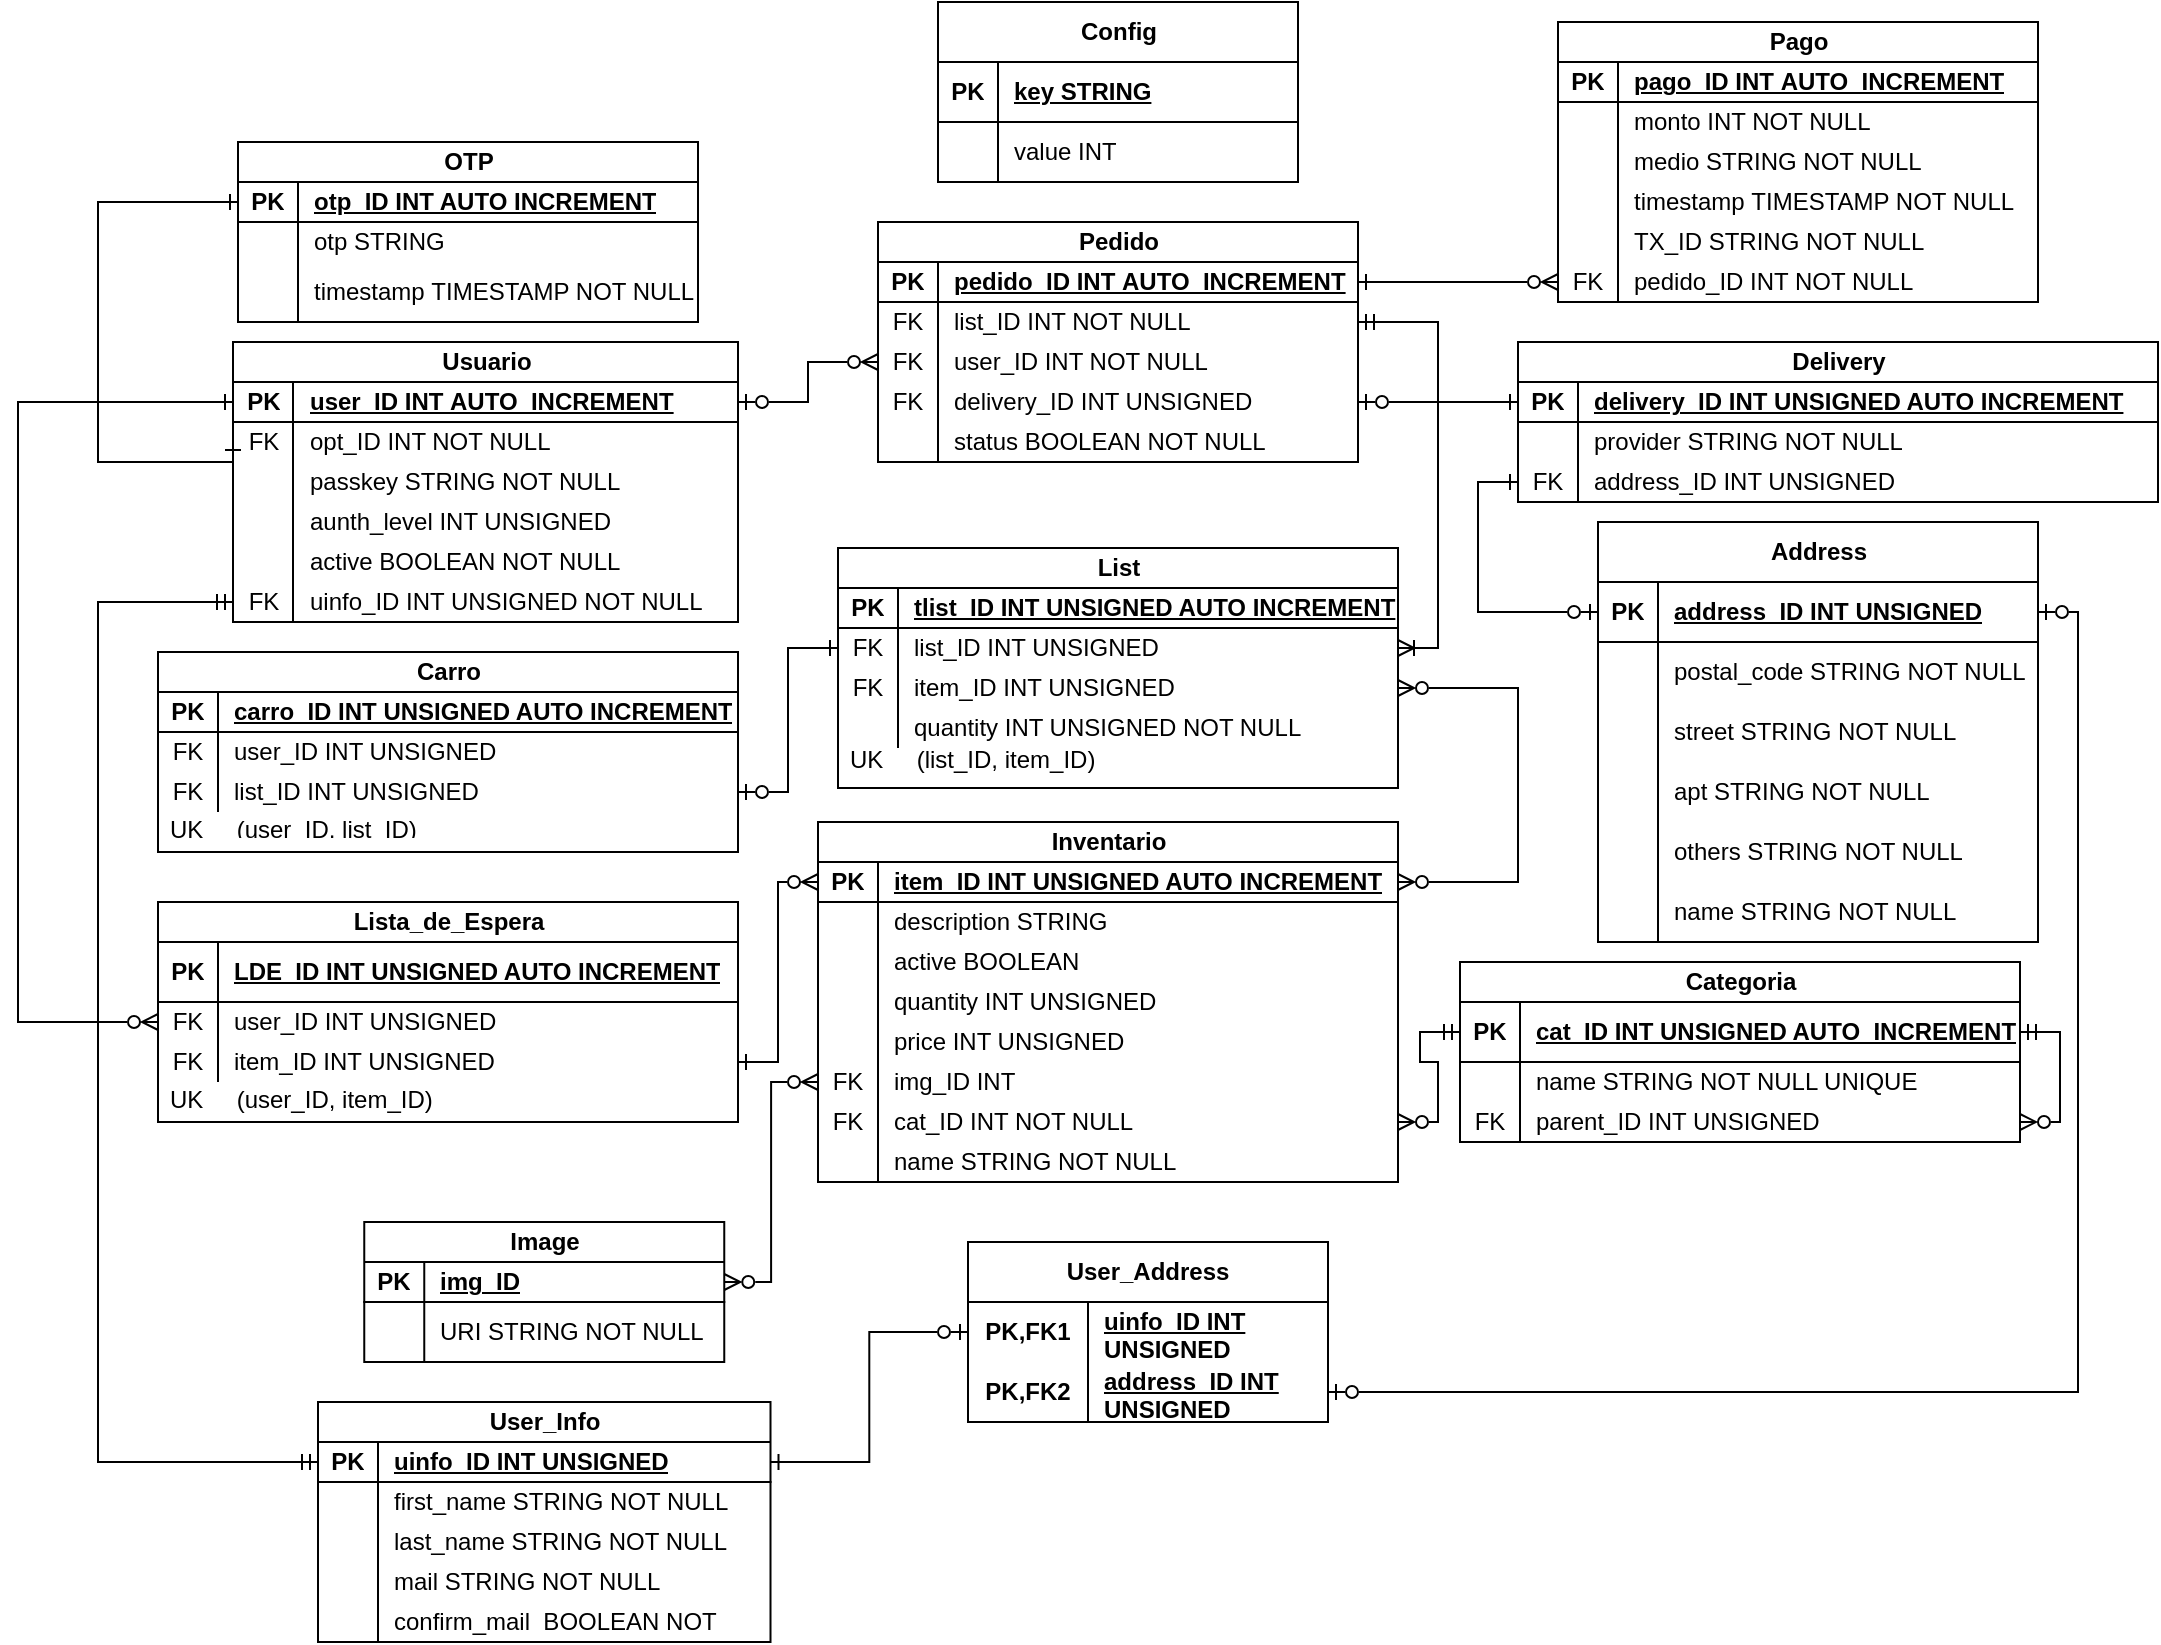<mxfile version="28.1.1">
  <diagram name="Page-1" id="5ysOg4D-5KRoqxy0ck68">
    <mxGraphModel dx="1163" dy="500" grid="1" gridSize="10" guides="1" tooltips="1" connect="1" arrows="1" fold="1" page="1" pageScale="1" pageWidth="827" pageHeight="1169" math="0" shadow="0">
      <root>
        <mxCell id="0" />
        <mxCell id="1" parent="0" />
        <mxCell id="CE7UFByELRII1qGwGaDn-330" style="edgeStyle=orthogonalEdgeStyle;rounded=0;orthogonalLoop=1;jettySize=auto;html=1;exitX=1;exitY=0.5;exitDx=0;exitDy=0;entryX=1;entryY=0.5;entryDx=0;entryDy=0;startArrow=ERmandOne;startFill=0;endArrow=ERzeroToMany;endFill=0;" parent="1" source="CE7UFByELRII1qGwGaDn-45" target="CE7UFByELRII1qGwGaDn-51" edge="1">
          <mxGeometry relative="1" as="geometry" />
        </mxCell>
        <mxCell id="CE7UFByELRII1qGwGaDn-5" value="Usuario" style="shape=table;startSize=20;container=1;collapsible=1;childLayout=tableLayout;fixedRows=1;rowLines=0;fontStyle=1;align=center;resizeLast=1;html=1;" parent="1" vertex="1">
          <mxGeometry x="487.5" y="380" width="252.5" height="140" as="geometry" />
        </mxCell>
        <mxCell id="CE7UFByELRII1qGwGaDn-6" value="" style="shape=tableRow;horizontal=0;startSize=0;swimlaneHead=0;swimlaneBody=0;fillColor=none;collapsible=0;dropTarget=0;points=[[0,0.5],[1,0.5]];portConstraint=eastwest;top=0;left=0;right=0;bottom=1;" parent="CE7UFByELRII1qGwGaDn-5" vertex="1">
          <mxGeometry y="20" width="252.5" height="20" as="geometry" />
        </mxCell>
        <mxCell id="CE7UFByELRII1qGwGaDn-7" value="PK" style="shape=partialRectangle;connectable=0;fillColor=none;top=0;left=0;bottom=0;right=0;fontStyle=1;overflow=hidden;whiteSpace=wrap;html=1;" parent="CE7UFByELRII1qGwGaDn-6" vertex="1">
          <mxGeometry width="30" height="20" as="geometry">
            <mxRectangle width="30" height="20" as="alternateBounds" />
          </mxGeometry>
        </mxCell>
        <mxCell id="CE7UFByELRII1qGwGaDn-8" value="user_ID INT&amp;nbsp;AUTO_INCREMENT" style="shape=partialRectangle;connectable=0;fillColor=none;top=0;left=0;bottom=0;right=0;align=left;spacingLeft=6;fontStyle=5;overflow=hidden;whiteSpace=wrap;html=1;" parent="CE7UFByELRII1qGwGaDn-6" vertex="1">
          <mxGeometry x="30" width="222.5" height="20" as="geometry">
            <mxRectangle width="222.5" height="20" as="alternateBounds" />
          </mxGeometry>
        </mxCell>
        <mxCell id="CE7UFByELRII1qGwGaDn-540" value="" style="shape=tableRow;horizontal=0;startSize=0;swimlaneHead=0;swimlaneBody=0;fillColor=none;collapsible=0;dropTarget=0;points=[[0,0.5],[1,0.5]];portConstraint=eastwest;top=0;left=0;right=0;bottom=0;" parent="CE7UFByELRII1qGwGaDn-5" vertex="1">
          <mxGeometry y="40" width="252.5" height="20" as="geometry" />
        </mxCell>
        <mxCell id="CE7UFByELRII1qGwGaDn-541" value="FK" style="shape=partialRectangle;connectable=0;fillColor=none;top=0;left=0;bottom=0;right=0;editable=1;overflow=hidden;whiteSpace=wrap;html=1;" parent="CE7UFByELRII1qGwGaDn-540" vertex="1">
          <mxGeometry width="30" height="20" as="geometry">
            <mxRectangle width="30" height="20" as="alternateBounds" />
          </mxGeometry>
        </mxCell>
        <mxCell id="CE7UFByELRII1qGwGaDn-542" value="opt_ID INT NOT NULL" style="shape=partialRectangle;connectable=0;fillColor=none;top=0;left=0;bottom=0;right=0;align=left;spacingLeft=6;overflow=hidden;whiteSpace=wrap;html=1;" parent="CE7UFByELRII1qGwGaDn-540" vertex="1">
          <mxGeometry x="30" width="222.5" height="20" as="geometry">
            <mxRectangle width="222.5" height="20" as="alternateBounds" />
          </mxGeometry>
        </mxCell>
        <mxCell id="CE7UFByELRII1qGwGaDn-12" value="" style="shape=tableRow;horizontal=0;startSize=0;swimlaneHead=0;swimlaneBody=0;fillColor=none;collapsible=0;dropTarget=0;points=[[0,0.5],[1,0.5]];portConstraint=eastwest;top=0;left=0;right=0;bottom=0;" parent="CE7UFByELRII1qGwGaDn-5" vertex="1">
          <mxGeometry y="60" width="252.5" height="20" as="geometry" />
        </mxCell>
        <mxCell id="CE7UFByELRII1qGwGaDn-13" value="" style="shape=partialRectangle;connectable=0;fillColor=none;top=0;left=0;bottom=0;right=0;editable=1;overflow=hidden;whiteSpace=wrap;html=1;" parent="CE7UFByELRII1qGwGaDn-12" vertex="1">
          <mxGeometry width="30" height="20" as="geometry">
            <mxRectangle width="30" height="20" as="alternateBounds" />
          </mxGeometry>
        </mxCell>
        <mxCell id="CE7UFByELRII1qGwGaDn-14" value="passkey STRING&amp;nbsp;NOT NULL" style="shape=partialRectangle;connectable=0;fillColor=none;top=0;left=0;bottom=0;right=0;align=left;spacingLeft=6;overflow=hidden;whiteSpace=wrap;html=1;" parent="CE7UFByELRII1qGwGaDn-12" vertex="1">
          <mxGeometry x="30" width="222.5" height="20" as="geometry">
            <mxRectangle width="222.5" height="20" as="alternateBounds" />
          </mxGeometry>
        </mxCell>
        <mxCell id="CE7UFByELRII1qGwGaDn-262" value="" style="shape=tableRow;horizontal=0;startSize=0;swimlaneHead=0;swimlaneBody=0;fillColor=none;collapsible=0;dropTarget=0;points=[[0,0.5],[1,0.5]];portConstraint=eastwest;top=0;left=0;right=0;bottom=0;" parent="CE7UFByELRII1qGwGaDn-5" vertex="1">
          <mxGeometry y="80" width="252.5" height="20" as="geometry" />
        </mxCell>
        <mxCell id="CE7UFByELRII1qGwGaDn-263" value="" style="shape=partialRectangle;connectable=0;fillColor=none;top=0;left=0;bottom=0;right=0;editable=1;overflow=hidden;whiteSpace=wrap;html=1;" parent="CE7UFByELRII1qGwGaDn-262" vertex="1">
          <mxGeometry width="30" height="20" as="geometry">
            <mxRectangle width="30" height="20" as="alternateBounds" />
          </mxGeometry>
        </mxCell>
        <mxCell id="CE7UFByELRII1qGwGaDn-264" value="aunth_level INT UNSIGNED" style="shape=partialRectangle;connectable=0;fillColor=none;top=0;left=0;bottom=0;right=0;align=left;spacingLeft=6;overflow=hidden;whiteSpace=wrap;html=1;" parent="CE7UFByELRII1qGwGaDn-262" vertex="1">
          <mxGeometry x="30" width="222.5" height="20" as="geometry">
            <mxRectangle width="222.5" height="20" as="alternateBounds" />
          </mxGeometry>
        </mxCell>
        <mxCell id="CE7UFByELRII1qGwGaDn-333" value="" style="shape=tableRow;horizontal=0;startSize=0;swimlaneHead=0;swimlaneBody=0;fillColor=none;collapsible=0;dropTarget=0;points=[[0,0.5],[1,0.5]];portConstraint=eastwest;top=0;left=0;right=0;bottom=0;" parent="CE7UFByELRII1qGwGaDn-5" vertex="1">
          <mxGeometry y="100" width="252.5" height="20" as="geometry" />
        </mxCell>
        <mxCell id="CE7UFByELRII1qGwGaDn-334" value="" style="shape=partialRectangle;connectable=0;fillColor=none;top=0;left=0;bottom=0;right=0;editable=1;overflow=hidden;whiteSpace=wrap;html=1;" parent="CE7UFByELRII1qGwGaDn-333" vertex="1">
          <mxGeometry width="30" height="20" as="geometry">
            <mxRectangle width="30" height="20" as="alternateBounds" />
          </mxGeometry>
        </mxCell>
        <mxCell id="CE7UFByELRII1qGwGaDn-335" value="active BOOLEAN NOT NULL" style="shape=partialRectangle;connectable=0;fillColor=none;top=0;left=0;bottom=0;right=0;align=left;spacingLeft=6;overflow=hidden;whiteSpace=wrap;html=1;" parent="CE7UFByELRII1qGwGaDn-333" vertex="1">
          <mxGeometry x="30" width="222.5" height="20" as="geometry">
            <mxRectangle width="222.5" height="20" as="alternateBounds" />
          </mxGeometry>
        </mxCell>
        <mxCell id="CE7UFByELRII1qGwGaDn-427" value="" style="shape=tableRow;horizontal=0;startSize=0;swimlaneHead=0;swimlaneBody=0;fillColor=none;collapsible=0;dropTarget=0;points=[[0,0.5],[1,0.5]];portConstraint=eastwest;top=0;left=0;right=0;bottom=0;" parent="CE7UFByELRII1qGwGaDn-5" vertex="1">
          <mxGeometry y="120" width="252.5" height="20" as="geometry" />
        </mxCell>
        <mxCell id="CE7UFByELRII1qGwGaDn-428" value="FK" style="shape=partialRectangle;connectable=0;fillColor=none;top=0;left=0;bottom=0;right=0;editable=1;overflow=hidden;whiteSpace=wrap;html=1;" parent="CE7UFByELRII1qGwGaDn-427" vertex="1">
          <mxGeometry width="30" height="20" as="geometry">
            <mxRectangle width="30" height="20" as="alternateBounds" />
          </mxGeometry>
        </mxCell>
        <mxCell id="CE7UFByELRII1qGwGaDn-429" value="uinfo_ID INT UNSIGNED NOT NULL" style="shape=partialRectangle;connectable=0;fillColor=none;top=0;left=0;bottom=0;right=0;align=left;spacingLeft=6;overflow=hidden;whiteSpace=wrap;html=1;" parent="CE7UFByELRII1qGwGaDn-427" vertex="1">
          <mxGeometry x="30" width="222.5" height="20" as="geometry">
            <mxRectangle width="222.5" height="20" as="alternateBounds" />
          </mxGeometry>
        </mxCell>
        <mxCell id="CE7UFByELRII1qGwGaDn-70" value="Pago" style="shape=table;startSize=20;container=1;collapsible=1;childLayout=tableLayout;fixedRows=1;rowLines=0;fontStyle=1;align=center;resizeLast=1;html=1;" parent="1" vertex="1">
          <mxGeometry x="1150" y="220" width="240" height="140" as="geometry" />
        </mxCell>
        <mxCell id="CE7UFByELRII1qGwGaDn-71" value="" style="shape=tableRow;horizontal=0;startSize=0;swimlaneHead=0;swimlaneBody=0;fillColor=none;collapsible=0;dropTarget=0;points=[[0,0.5],[1,0.5]];portConstraint=eastwest;top=0;left=0;right=0;bottom=1;" parent="CE7UFByELRII1qGwGaDn-70" vertex="1">
          <mxGeometry y="20" width="240" height="20" as="geometry" />
        </mxCell>
        <mxCell id="CE7UFByELRII1qGwGaDn-72" value="PK" style="shape=partialRectangle;connectable=0;fillColor=none;top=0;left=0;bottom=0;right=0;fontStyle=1;overflow=hidden;whiteSpace=wrap;html=1;" parent="CE7UFByELRII1qGwGaDn-71" vertex="1">
          <mxGeometry width="30" height="20" as="geometry">
            <mxRectangle width="30" height="20" as="alternateBounds" />
          </mxGeometry>
        </mxCell>
        <mxCell id="CE7UFByELRII1qGwGaDn-73" value="pago_ID INT&amp;nbsp;AUTO_INCREMENT" style="shape=partialRectangle;connectable=0;fillColor=none;top=0;left=0;bottom=0;right=0;align=left;spacingLeft=6;fontStyle=5;overflow=hidden;whiteSpace=wrap;html=1;" parent="CE7UFByELRII1qGwGaDn-71" vertex="1">
          <mxGeometry x="30" width="210" height="20" as="geometry">
            <mxRectangle width="210" height="20" as="alternateBounds" />
          </mxGeometry>
        </mxCell>
        <mxCell id="CE7UFByELRII1qGwGaDn-74" value="" style="shape=tableRow;horizontal=0;startSize=0;swimlaneHead=0;swimlaneBody=0;fillColor=none;collapsible=0;dropTarget=0;points=[[0,0.5],[1,0.5]];portConstraint=eastwest;top=0;left=0;right=0;bottom=0;" parent="CE7UFByELRII1qGwGaDn-70" vertex="1">
          <mxGeometry y="40" width="240" height="20" as="geometry" />
        </mxCell>
        <mxCell id="CE7UFByELRII1qGwGaDn-75" value="" style="shape=partialRectangle;connectable=0;fillColor=none;top=0;left=0;bottom=0;right=0;editable=1;overflow=hidden;whiteSpace=wrap;html=1;" parent="CE7UFByELRII1qGwGaDn-74" vertex="1">
          <mxGeometry width="30" height="20" as="geometry">
            <mxRectangle width="30" height="20" as="alternateBounds" />
          </mxGeometry>
        </mxCell>
        <mxCell id="CE7UFByELRII1qGwGaDn-76" value="monto INT NOT NULL" style="shape=partialRectangle;connectable=0;fillColor=none;top=0;left=0;bottom=0;right=0;align=left;spacingLeft=6;overflow=hidden;whiteSpace=wrap;html=1;" parent="CE7UFByELRII1qGwGaDn-74" vertex="1">
          <mxGeometry x="30" width="210" height="20" as="geometry">
            <mxRectangle width="210" height="20" as="alternateBounds" />
          </mxGeometry>
        </mxCell>
        <mxCell id="CE7UFByELRII1qGwGaDn-77" value="" style="shape=tableRow;horizontal=0;startSize=0;swimlaneHead=0;swimlaneBody=0;fillColor=none;collapsible=0;dropTarget=0;points=[[0,0.5],[1,0.5]];portConstraint=eastwest;top=0;left=0;right=0;bottom=0;" parent="CE7UFByELRII1qGwGaDn-70" vertex="1">
          <mxGeometry y="60" width="240" height="20" as="geometry" />
        </mxCell>
        <mxCell id="CE7UFByELRII1qGwGaDn-78" value="" style="shape=partialRectangle;connectable=0;fillColor=none;top=0;left=0;bottom=0;right=0;editable=1;overflow=hidden;whiteSpace=wrap;html=1;" parent="CE7UFByELRII1qGwGaDn-77" vertex="1">
          <mxGeometry width="30" height="20" as="geometry">
            <mxRectangle width="30" height="20" as="alternateBounds" />
          </mxGeometry>
        </mxCell>
        <mxCell id="CE7UFByELRII1qGwGaDn-79" value="medio STRING NOT NULL" style="shape=partialRectangle;connectable=0;fillColor=none;top=0;left=0;bottom=0;right=0;align=left;spacingLeft=6;overflow=hidden;whiteSpace=wrap;html=1;" parent="CE7UFByELRII1qGwGaDn-77" vertex="1">
          <mxGeometry x="30" width="210" height="20" as="geometry">
            <mxRectangle width="210" height="20" as="alternateBounds" />
          </mxGeometry>
        </mxCell>
        <mxCell id="CE7UFByELRII1qGwGaDn-80" value="" style="shape=tableRow;horizontal=0;startSize=0;swimlaneHead=0;swimlaneBody=0;fillColor=none;collapsible=0;dropTarget=0;points=[[0,0.5],[1,0.5]];portConstraint=eastwest;top=0;left=0;right=0;bottom=0;" parent="CE7UFByELRII1qGwGaDn-70" vertex="1">
          <mxGeometry y="80" width="240" height="20" as="geometry" />
        </mxCell>
        <mxCell id="CE7UFByELRII1qGwGaDn-81" value="" style="shape=partialRectangle;connectable=0;fillColor=none;top=0;left=0;bottom=0;right=0;editable=1;overflow=hidden;whiteSpace=wrap;html=1;" parent="CE7UFByELRII1qGwGaDn-80" vertex="1">
          <mxGeometry width="30" height="20" as="geometry">
            <mxRectangle width="30" height="20" as="alternateBounds" />
          </mxGeometry>
        </mxCell>
        <mxCell id="CE7UFByELRII1qGwGaDn-82" value="timestamp&amp;nbsp;TIMESTAMP NOT NULL" style="shape=partialRectangle;connectable=0;fillColor=none;top=0;left=0;bottom=0;right=0;align=left;spacingLeft=6;overflow=hidden;whiteSpace=wrap;html=1;" parent="CE7UFByELRII1qGwGaDn-80" vertex="1">
          <mxGeometry x="30" width="210" height="20" as="geometry">
            <mxRectangle width="210" height="20" as="alternateBounds" />
          </mxGeometry>
        </mxCell>
        <mxCell id="CE7UFByELRII1qGwGaDn-135" value="" style="shape=tableRow;horizontal=0;startSize=0;swimlaneHead=0;swimlaneBody=0;fillColor=none;collapsible=0;dropTarget=0;points=[[0,0.5],[1,0.5]];portConstraint=eastwest;top=0;left=0;right=0;bottom=0;" parent="CE7UFByELRII1qGwGaDn-70" vertex="1">
          <mxGeometry y="100" width="240" height="20" as="geometry" />
        </mxCell>
        <mxCell id="CE7UFByELRII1qGwGaDn-136" value="" style="shape=partialRectangle;connectable=0;fillColor=none;top=0;left=0;bottom=0;right=0;editable=1;overflow=hidden;whiteSpace=wrap;html=1;" parent="CE7UFByELRII1qGwGaDn-135" vertex="1">
          <mxGeometry width="30" height="20" as="geometry">
            <mxRectangle width="30" height="20" as="alternateBounds" />
          </mxGeometry>
        </mxCell>
        <mxCell id="CE7UFByELRII1qGwGaDn-137" value="TX_ID STRING NOT NULL" style="shape=partialRectangle;connectable=0;fillColor=none;top=0;left=0;bottom=0;right=0;align=left;spacingLeft=6;overflow=hidden;whiteSpace=wrap;html=1;" parent="CE7UFByELRII1qGwGaDn-135" vertex="1">
          <mxGeometry x="30" width="210" height="20" as="geometry">
            <mxRectangle width="210" height="20" as="alternateBounds" />
          </mxGeometry>
        </mxCell>
        <mxCell id="CE7UFByELRII1qGwGaDn-324" value="" style="shape=tableRow;horizontal=0;startSize=0;swimlaneHead=0;swimlaneBody=0;fillColor=none;collapsible=0;dropTarget=0;points=[[0,0.5],[1,0.5]];portConstraint=eastwest;top=0;left=0;right=0;bottom=0;" parent="CE7UFByELRII1qGwGaDn-70" vertex="1">
          <mxGeometry y="120" width="240" height="20" as="geometry" />
        </mxCell>
        <mxCell id="CE7UFByELRII1qGwGaDn-325" value="FK" style="shape=partialRectangle;connectable=0;fillColor=none;top=0;left=0;bottom=0;right=0;editable=1;overflow=hidden;whiteSpace=wrap;html=1;" parent="CE7UFByELRII1qGwGaDn-324" vertex="1">
          <mxGeometry width="30" height="20" as="geometry">
            <mxRectangle width="30" height="20" as="alternateBounds" />
          </mxGeometry>
        </mxCell>
        <mxCell id="CE7UFByELRII1qGwGaDn-326" value="pedido_ID INT NOT NULL" style="shape=partialRectangle;connectable=0;fillColor=none;top=0;left=0;bottom=0;right=0;align=left;spacingLeft=6;overflow=hidden;whiteSpace=wrap;html=1;" parent="CE7UFByELRII1qGwGaDn-324" vertex="1">
          <mxGeometry x="30" width="210" height="20" as="geometry">
            <mxRectangle width="210" height="20" as="alternateBounds" />
          </mxGeometry>
        </mxCell>
        <mxCell id="CE7UFByELRII1qGwGaDn-122" value="Pedido" style="shape=table;startSize=20;container=1;collapsible=1;childLayout=tableLayout;fixedRows=1;rowLines=0;fontStyle=1;align=center;resizeLast=1;html=1;" parent="1" vertex="1">
          <mxGeometry x="810" y="320" width="240" height="120" as="geometry" />
        </mxCell>
        <mxCell id="CE7UFByELRII1qGwGaDn-123" value="" style="shape=tableRow;horizontal=0;startSize=0;swimlaneHead=0;swimlaneBody=0;fillColor=none;collapsible=0;dropTarget=0;points=[[0,0.5],[1,0.5]];portConstraint=eastwest;top=0;left=0;right=0;bottom=1;" parent="CE7UFByELRII1qGwGaDn-122" vertex="1">
          <mxGeometry y="20" width="240" height="20" as="geometry" />
        </mxCell>
        <mxCell id="CE7UFByELRII1qGwGaDn-124" value="PK" style="shape=partialRectangle;connectable=0;fillColor=none;top=0;left=0;bottom=0;right=0;fontStyle=1;overflow=hidden;whiteSpace=wrap;html=1;" parent="CE7UFByELRII1qGwGaDn-123" vertex="1">
          <mxGeometry width="30" height="20" as="geometry">
            <mxRectangle width="30" height="20" as="alternateBounds" />
          </mxGeometry>
        </mxCell>
        <mxCell id="CE7UFByELRII1qGwGaDn-125" value="pedido_ID INT&amp;nbsp;AUTO_INCREMENT" style="shape=partialRectangle;connectable=0;fillColor=none;top=0;left=0;bottom=0;right=0;align=left;spacingLeft=6;fontStyle=5;overflow=hidden;whiteSpace=wrap;html=1;" parent="CE7UFByELRII1qGwGaDn-123" vertex="1">
          <mxGeometry x="30" width="210" height="20" as="geometry">
            <mxRectangle width="210" height="20" as="alternateBounds" />
          </mxGeometry>
        </mxCell>
        <mxCell id="CE7UFByELRII1qGwGaDn-126" value="" style="shape=tableRow;horizontal=0;startSize=0;swimlaneHead=0;swimlaneBody=0;fillColor=none;collapsible=0;dropTarget=0;points=[[0,0.5],[1,0.5]];portConstraint=eastwest;top=0;left=0;right=0;bottom=0;" parent="CE7UFByELRII1qGwGaDn-122" vertex="1">
          <mxGeometry y="40" width="240" height="20" as="geometry" />
        </mxCell>
        <mxCell id="CE7UFByELRII1qGwGaDn-127" value="FK" style="shape=partialRectangle;connectable=0;fillColor=none;top=0;left=0;bottom=0;right=0;editable=1;overflow=hidden;whiteSpace=wrap;html=1;" parent="CE7UFByELRII1qGwGaDn-126" vertex="1">
          <mxGeometry width="30" height="20" as="geometry">
            <mxRectangle width="30" height="20" as="alternateBounds" />
          </mxGeometry>
        </mxCell>
        <mxCell id="CE7UFByELRII1qGwGaDn-128" value="list_ID INT NOT NULL" style="shape=partialRectangle;connectable=0;fillColor=none;top=0;left=0;bottom=0;right=0;align=left;spacingLeft=6;overflow=hidden;whiteSpace=wrap;html=1;" parent="CE7UFByELRII1qGwGaDn-126" vertex="1">
          <mxGeometry x="30" width="210" height="20" as="geometry">
            <mxRectangle width="210" height="20" as="alternateBounds" />
          </mxGeometry>
        </mxCell>
        <mxCell id="CE7UFByELRII1qGwGaDn-129" value="" style="shape=tableRow;horizontal=0;startSize=0;swimlaneHead=0;swimlaneBody=0;fillColor=none;collapsible=0;dropTarget=0;points=[[0,0.5],[1,0.5]];portConstraint=eastwest;top=0;left=0;right=0;bottom=0;" parent="CE7UFByELRII1qGwGaDn-122" vertex="1">
          <mxGeometry y="60" width="240" height="20" as="geometry" />
        </mxCell>
        <mxCell id="CE7UFByELRII1qGwGaDn-130" value="FK" style="shape=partialRectangle;connectable=0;fillColor=none;top=0;left=0;bottom=0;right=0;editable=1;overflow=hidden;whiteSpace=wrap;html=1;" parent="CE7UFByELRII1qGwGaDn-129" vertex="1">
          <mxGeometry width="30" height="20" as="geometry">
            <mxRectangle width="30" height="20" as="alternateBounds" />
          </mxGeometry>
        </mxCell>
        <mxCell id="CE7UFByELRII1qGwGaDn-131" value="user_ID INT NOT NULL" style="shape=partialRectangle;connectable=0;fillColor=none;top=0;left=0;bottom=0;right=0;align=left;spacingLeft=6;overflow=hidden;whiteSpace=wrap;html=1;" parent="CE7UFByELRII1qGwGaDn-129" vertex="1">
          <mxGeometry x="30" width="210" height="20" as="geometry">
            <mxRectangle width="210" height="20" as="alternateBounds" />
          </mxGeometry>
        </mxCell>
        <mxCell id="CE7UFByELRII1qGwGaDn-132" value="" style="shape=tableRow;horizontal=0;startSize=0;swimlaneHead=0;swimlaneBody=0;fillColor=none;collapsible=0;dropTarget=0;points=[[0,0.5],[1,0.5]];portConstraint=eastwest;top=0;left=0;right=0;bottom=0;" parent="CE7UFByELRII1qGwGaDn-122" vertex="1">
          <mxGeometry y="80" width="240" height="20" as="geometry" />
        </mxCell>
        <mxCell id="CE7UFByELRII1qGwGaDn-133" value="FK" style="shape=partialRectangle;connectable=0;fillColor=none;top=0;left=0;bottom=0;right=0;editable=1;overflow=hidden;whiteSpace=wrap;html=1;" parent="CE7UFByELRII1qGwGaDn-132" vertex="1">
          <mxGeometry width="30" height="20" as="geometry">
            <mxRectangle width="30" height="20" as="alternateBounds" />
          </mxGeometry>
        </mxCell>
        <mxCell id="CE7UFByELRII1qGwGaDn-134" value="delivery_ID INT UNSIGNED" style="shape=partialRectangle;connectable=0;fillColor=none;top=0;left=0;bottom=0;right=0;align=left;spacingLeft=6;overflow=hidden;whiteSpace=wrap;html=1;" parent="CE7UFByELRII1qGwGaDn-132" vertex="1">
          <mxGeometry x="30" width="210" height="20" as="geometry">
            <mxRectangle width="210" height="20" as="alternateBounds" />
          </mxGeometry>
        </mxCell>
        <mxCell id="CE7UFByELRII1qGwGaDn-410" value="" style="shape=tableRow;horizontal=0;startSize=0;swimlaneHead=0;swimlaneBody=0;fillColor=none;collapsible=0;dropTarget=0;points=[[0,0.5],[1,0.5]];portConstraint=eastwest;top=0;left=0;right=0;bottom=0;" parent="CE7UFByELRII1qGwGaDn-122" vertex="1">
          <mxGeometry y="100" width="240" height="20" as="geometry" />
        </mxCell>
        <mxCell id="CE7UFByELRII1qGwGaDn-411" value="" style="shape=partialRectangle;connectable=0;fillColor=none;top=0;left=0;bottom=0;right=0;editable=1;overflow=hidden;whiteSpace=wrap;html=1;" parent="CE7UFByELRII1qGwGaDn-410" vertex="1">
          <mxGeometry width="30" height="20" as="geometry">
            <mxRectangle width="30" height="20" as="alternateBounds" />
          </mxGeometry>
        </mxCell>
        <mxCell id="CE7UFByELRII1qGwGaDn-412" value="status&amp;nbsp;BOOLEAN NOT NULL&lt;span style=&quot;white-space: pre;&quot;&gt;&#x9;&lt;/span&gt;" style="shape=partialRectangle;connectable=0;fillColor=none;top=0;left=0;bottom=0;right=0;align=left;spacingLeft=6;overflow=hidden;whiteSpace=wrap;html=1;" parent="CE7UFByELRII1qGwGaDn-410" vertex="1">
          <mxGeometry x="30" width="210" height="20" as="geometry">
            <mxRectangle width="210" height="20" as="alternateBounds" />
          </mxGeometry>
        </mxCell>
        <mxCell id="CE7UFByELRII1qGwGaDn-44" value="Categoria" style="shape=table;startSize=20;container=1;collapsible=1;childLayout=tableLayout;fixedRows=1;rowLines=0;fontStyle=1;align=center;resizeLast=1;html=1;" parent="1" vertex="1">
          <mxGeometry x="1101" y="690" width="280" height="90" as="geometry" />
        </mxCell>
        <mxCell id="CE7UFByELRII1qGwGaDn-45" value="" style="shape=tableRow;horizontal=0;startSize=0;swimlaneHead=0;swimlaneBody=0;fillColor=none;collapsible=0;dropTarget=0;points=[[0,0.5],[1,0.5]];portConstraint=eastwest;top=0;left=0;right=0;bottom=1;" parent="CE7UFByELRII1qGwGaDn-44" vertex="1">
          <mxGeometry y="20" width="280" height="30" as="geometry" />
        </mxCell>
        <mxCell id="CE7UFByELRII1qGwGaDn-46" value="PK" style="shape=partialRectangle;connectable=0;fillColor=none;top=0;left=0;bottom=0;right=0;fontStyle=1;overflow=hidden;whiteSpace=wrap;html=1;" parent="CE7UFByELRII1qGwGaDn-45" vertex="1">
          <mxGeometry width="30" height="30" as="geometry">
            <mxRectangle width="30" height="30" as="alternateBounds" />
          </mxGeometry>
        </mxCell>
        <mxCell id="CE7UFByELRII1qGwGaDn-47" value="cat_ID INT UNSIGNED AUTO_INCREMENT" style="shape=partialRectangle;connectable=0;fillColor=none;top=0;left=0;bottom=0;right=0;align=left;spacingLeft=6;fontStyle=5;overflow=hidden;whiteSpace=wrap;html=1;" parent="CE7UFByELRII1qGwGaDn-45" vertex="1">
          <mxGeometry x="30" width="250" height="30" as="geometry">
            <mxRectangle width="250" height="30" as="alternateBounds" />
          </mxGeometry>
        </mxCell>
        <mxCell id="CE7UFByELRII1qGwGaDn-48" value="" style="shape=tableRow;horizontal=0;startSize=0;swimlaneHead=0;swimlaneBody=0;fillColor=none;collapsible=0;dropTarget=0;points=[[0,0.5],[1,0.5]];portConstraint=eastwest;top=0;left=0;right=0;bottom=0;" parent="CE7UFByELRII1qGwGaDn-44" vertex="1">
          <mxGeometry y="50" width="280" height="20" as="geometry" />
        </mxCell>
        <mxCell id="CE7UFByELRII1qGwGaDn-49" value="" style="shape=partialRectangle;connectable=0;fillColor=none;top=0;left=0;bottom=0;right=0;editable=1;overflow=hidden;whiteSpace=wrap;html=1;" parent="CE7UFByELRII1qGwGaDn-48" vertex="1">
          <mxGeometry width="30" height="20" as="geometry">
            <mxRectangle width="30" height="20" as="alternateBounds" />
          </mxGeometry>
        </mxCell>
        <mxCell id="CE7UFByELRII1qGwGaDn-50" value="name STRING&amp;nbsp;NOT NULL UNIQUE" style="shape=partialRectangle;connectable=0;fillColor=none;top=0;left=0;bottom=0;right=0;align=left;spacingLeft=6;overflow=hidden;whiteSpace=wrap;html=1;" parent="CE7UFByELRII1qGwGaDn-48" vertex="1">
          <mxGeometry x="30" width="250" height="20" as="geometry">
            <mxRectangle width="250" height="20" as="alternateBounds" />
          </mxGeometry>
        </mxCell>
        <mxCell id="CE7UFByELRII1qGwGaDn-51" value="" style="shape=tableRow;horizontal=0;startSize=0;swimlaneHead=0;swimlaneBody=0;fillColor=none;collapsible=0;dropTarget=0;points=[[0,0.5],[1,0.5]];portConstraint=eastwest;top=0;left=0;right=0;bottom=0;" parent="CE7UFByELRII1qGwGaDn-44" vertex="1">
          <mxGeometry y="70" width="280" height="20" as="geometry" />
        </mxCell>
        <mxCell id="CE7UFByELRII1qGwGaDn-52" value="FK" style="shape=partialRectangle;connectable=0;fillColor=none;top=0;left=0;bottom=0;right=0;editable=1;overflow=hidden;whiteSpace=wrap;html=1;" parent="CE7UFByELRII1qGwGaDn-51" vertex="1">
          <mxGeometry width="30" height="20" as="geometry">
            <mxRectangle width="30" height="20" as="alternateBounds" />
          </mxGeometry>
        </mxCell>
        <mxCell id="CE7UFByELRII1qGwGaDn-53" value="parent_ID INT UNSIGNED" style="shape=partialRectangle;connectable=0;fillColor=none;top=0;left=0;bottom=0;right=0;align=left;spacingLeft=6;overflow=hidden;whiteSpace=wrap;html=1;" parent="CE7UFByELRII1qGwGaDn-51" vertex="1">
          <mxGeometry x="30" width="250" height="20" as="geometry">
            <mxRectangle width="250" height="20" as="alternateBounds" />
          </mxGeometry>
        </mxCell>
        <mxCell id="CE7UFByELRII1qGwGaDn-57" value="Inventario" style="shape=table;startSize=20;container=1;collapsible=1;childLayout=tableLayout;fixedRows=1;rowLines=0;fontStyle=1;align=center;resizeLast=1;html=1;" parent="1" vertex="1">
          <mxGeometry x="780" y="620" width="290" height="180" as="geometry" />
        </mxCell>
        <mxCell id="CE7UFByELRII1qGwGaDn-58" value="" style="shape=tableRow;horizontal=0;startSize=0;swimlaneHead=0;swimlaneBody=0;fillColor=none;collapsible=0;dropTarget=0;points=[[0,0.5],[1,0.5]];portConstraint=eastwest;top=0;left=0;right=0;bottom=1;" parent="CE7UFByELRII1qGwGaDn-57" vertex="1">
          <mxGeometry y="20" width="290" height="20" as="geometry" />
        </mxCell>
        <mxCell id="CE7UFByELRII1qGwGaDn-59" value="PK" style="shape=partialRectangle;connectable=0;fillColor=none;top=0;left=0;bottom=0;right=0;fontStyle=1;overflow=hidden;whiteSpace=wrap;html=1;" parent="CE7UFByELRII1qGwGaDn-58" vertex="1">
          <mxGeometry width="30" height="20" as="geometry">
            <mxRectangle width="30" height="20" as="alternateBounds" />
          </mxGeometry>
        </mxCell>
        <mxCell id="CE7UFByELRII1qGwGaDn-60" value="item_ID&amp;nbsp;INT UNSIGNED AUTO INCREMENT" style="shape=partialRectangle;connectable=0;fillColor=none;top=0;left=0;bottom=0;right=0;align=left;spacingLeft=6;fontStyle=5;overflow=hidden;whiteSpace=wrap;html=1;" parent="CE7UFByELRII1qGwGaDn-58" vertex="1">
          <mxGeometry x="30" width="260" height="20" as="geometry">
            <mxRectangle width="260" height="20" as="alternateBounds" />
          </mxGeometry>
        </mxCell>
        <mxCell id="CE7UFByELRII1qGwGaDn-61" value="" style="shape=tableRow;horizontal=0;startSize=0;swimlaneHead=0;swimlaneBody=0;fillColor=none;collapsible=0;dropTarget=0;points=[[0,0.5],[1,0.5]];portConstraint=eastwest;top=0;left=0;right=0;bottom=0;" parent="CE7UFByELRII1qGwGaDn-57" vertex="1">
          <mxGeometry y="40" width="290" height="20" as="geometry" />
        </mxCell>
        <mxCell id="CE7UFByELRII1qGwGaDn-62" value="" style="shape=partialRectangle;connectable=0;fillColor=none;top=0;left=0;bottom=0;right=0;editable=1;overflow=hidden;whiteSpace=wrap;html=1;" parent="CE7UFByELRII1qGwGaDn-61" vertex="1">
          <mxGeometry width="30" height="20" as="geometry">
            <mxRectangle width="30" height="20" as="alternateBounds" />
          </mxGeometry>
        </mxCell>
        <mxCell id="CE7UFByELRII1qGwGaDn-63" value="description STRING" style="shape=partialRectangle;connectable=0;fillColor=none;top=0;left=0;bottom=0;right=0;align=left;spacingLeft=6;overflow=hidden;whiteSpace=wrap;html=1;" parent="CE7UFByELRII1qGwGaDn-61" vertex="1">
          <mxGeometry x="30" width="260" height="20" as="geometry">
            <mxRectangle width="260" height="20" as="alternateBounds" />
          </mxGeometry>
        </mxCell>
        <mxCell id="CE7UFByELRII1qGwGaDn-64" value="" style="shape=tableRow;horizontal=0;startSize=0;swimlaneHead=0;swimlaneBody=0;fillColor=none;collapsible=0;dropTarget=0;points=[[0,0.5],[1,0.5]];portConstraint=eastwest;top=0;left=0;right=0;bottom=0;" parent="CE7UFByELRII1qGwGaDn-57" vertex="1">
          <mxGeometry y="60" width="290" height="20" as="geometry" />
        </mxCell>
        <mxCell id="CE7UFByELRII1qGwGaDn-65" value="" style="shape=partialRectangle;connectable=0;fillColor=none;top=0;left=0;bottom=0;right=0;editable=1;overflow=hidden;whiteSpace=wrap;html=1;" parent="CE7UFByELRII1qGwGaDn-64" vertex="1">
          <mxGeometry width="30" height="20" as="geometry">
            <mxRectangle width="30" height="20" as="alternateBounds" />
          </mxGeometry>
        </mxCell>
        <mxCell id="CE7UFByELRII1qGwGaDn-66" value="active BOOLEAN" style="shape=partialRectangle;connectable=0;fillColor=none;top=0;left=0;bottom=0;right=0;align=left;spacingLeft=6;overflow=hidden;whiteSpace=wrap;html=1;" parent="CE7UFByELRII1qGwGaDn-64" vertex="1">
          <mxGeometry x="30" width="260" height="20" as="geometry">
            <mxRectangle width="260" height="20" as="alternateBounds" />
          </mxGeometry>
        </mxCell>
        <mxCell id="CE7UFByELRII1qGwGaDn-67" value="" style="shape=tableRow;horizontal=0;startSize=0;swimlaneHead=0;swimlaneBody=0;fillColor=none;collapsible=0;dropTarget=0;points=[[0,0.5],[1,0.5]];portConstraint=eastwest;top=0;left=0;right=0;bottom=0;" parent="CE7UFByELRII1qGwGaDn-57" vertex="1">
          <mxGeometry y="80" width="290" height="20" as="geometry" />
        </mxCell>
        <mxCell id="CE7UFByELRII1qGwGaDn-68" value="" style="shape=partialRectangle;connectable=0;fillColor=none;top=0;left=0;bottom=0;right=0;editable=1;overflow=hidden;whiteSpace=wrap;html=1;" parent="CE7UFByELRII1qGwGaDn-67" vertex="1">
          <mxGeometry width="30" height="20" as="geometry">
            <mxRectangle width="30" height="20" as="alternateBounds" />
          </mxGeometry>
        </mxCell>
        <mxCell id="CE7UFByELRII1qGwGaDn-69" value="quantity&amp;nbsp;INT UNSIGNED" style="shape=partialRectangle;connectable=0;fillColor=none;top=0;left=0;bottom=0;right=0;align=left;spacingLeft=6;overflow=hidden;whiteSpace=wrap;html=1;" parent="CE7UFByELRII1qGwGaDn-67" vertex="1">
          <mxGeometry x="30" width="260" height="20" as="geometry">
            <mxRectangle width="260" height="20" as="alternateBounds" />
          </mxGeometry>
        </mxCell>
        <mxCell id="CE7UFByELRII1qGwGaDn-141" value="" style="shape=tableRow;horizontal=0;startSize=0;swimlaneHead=0;swimlaneBody=0;fillColor=none;collapsible=0;dropTarget=0;points=[[0,0.5],[1,0.5]];portConstraint=eastwest;top=0;left=0;right=0;bottom=0;" parent="CE7UFByELRII1qGwGaDn-57" vertex="1">
          <mxGeometry y="100" width="290" height="20" as="geometry" />
        </mxCell>
        <mxCell id="CE7UFByELRII1qGwGaDn-142" value="" style="shape=partialRectangle;connectable=0;fillColor=none;top=0;left=0;bottom=0;right=0;editable=1;overflow=hidden;whiteSpace=wrap;html=1;" parent="CE7UFByELRII1qGwGaDn-141" vertex="1">
          <mxGeometry width="30" height="20" as="geometry">
            <mxRectangle width="30" height="20" as="alternateBounds" />
          </mxGeometry>
        </mxCell>
        <mxCell id="CE7UFByELRII1qGwGaDn-143" value="price INT UNSIGNED" style="shape=partialRectangle;connectable=0;fillColor=none;top=0;left=0;bottom=0;right=0;align=left;spacingLeft=6;overflow=hidden;whiteSpace=wrap;html=1;" parent="CE7UFByELRII1qGwGaDn-141" vertex="1">
          <mxGeometry x="30" width="260" height="20" as="geometry">
            <mxRectangle width="260" height="20" as="alternateBounds" />
          </mxGeometry>
        </mxCell>
        <mxCell id="CE7UFByELRII1qGwGaDn-169" value="" style="shape=tableRow;horizontal=0;startSize=0;swimlaneHead=0;swimlaneBody=0;fillColor=none;collapsible=0;dropTarget=0;points=[[0,0.5],[1,0.5]];portConstraint=eastwest;top=0;left=0;right=0;bottom=0;" parent="CE7UFByELRII1qGwGaDn-57" vertex="1">
          <mxGeometry y="120" width="290" height="20" as="geometry" />
        </mxCell>
        <mxCell id="CE7UFByELRII1qGwGaDn-170" value="FK" style="shape=partialRectangle;connectable=0;fillColor=none;top=0;left=0;bottom=0;right=0;editable=1;overflow=hidden;whiteSpace=wrap;html=1;" parent="CE7UFByELRII1qGwGaDn-169" vertex="1">
          <mxGeometry width="30" height="20" as="geometry">
            <mxRectangle width="30" height="20" as="alternateBounds" />
          </mxGeometry>
        </mxCell>
        <mxCell id="CE7UFByELRII1qGwGaDn-171" value="img_ID INT" style="shape=partialRectangle;connectable=0;fillColor=none;top=0;left=0;bottom=0;right=0;align=left;spacingLeft=6;overflow=hidden;whiteSpace=wrap;html=1;" parent="CE7UFByELRII1qGwGaDn-169" vertex="1">
          <mxGeometry x="30" width="260" height="20" as="geometry">
            <mxRectangle width="260" height="20" as="alternateBounds" />
          </mxGeometry>
        </mxCell>
        <mxCell id="CE7UFByELRII1qGwGaDn-204" value="" style="shape=tableRow;horizontal=0;startSize=0;swimlaneHead=0;swimlaneBody=0;fillColor=none;collapsible=0;dropTarget=0;points=[[0,0.5],[1,0.5]];portConstraint=eastwest;top=0;left=0;right=0;bottom=0;" parent="CE7UFByELRII1qGwGaDn-57" vertex="1">
          <mxGeometry y="140" width="290" height="20" as="geometry" />
        </mxCell>
        <mxCell id="CE7UFByELRII1qGwGaDn-205" value="FK" style="shape=partialRectangle;connectable=0;fillColor=none;top=0;left=0;bottom=0;right=0;editable=1;overflow=hidden;whiteSpace=wrap;html=1;" parent="CE7UFByELRII1qGwGaDn-204" vertex="1">
          <mxGeometry width="30" height="20" as="geometry">
            <mxRectangle width="30" height="20" as="alternateBounds" />
          </mxGeometry>
        </mxCell>
        <mxCell id="CE7UFByELRII1qGwGaDn-206" value="cat_ID INT NOT NULL" style="shape=partialRectangle;connectable=0;fillColor=none;top=0;left=0;bottom=0;right=0;align=left;spacingLeft=6;overflow=hidden;whiteSpace=wrap;html=1;" parent="CE7UFByELRII1qGwGaDn-204" vertex="1">
          <mxGeometry x="30" width="260" height="20" as="geometry">
            <mxRectangle width="260" height="20" as="alternateBounds" />
          </mxGeometry>
        </mxCell>
        <mxCell id="CE7UFByELRII1qGwGaDn-440" value="" style="shape=tableRow;horizontal=0;startSize=0;swimlaneHead=0;swimlaneBody=0;fillColor=none;collapsible=0;dropTarget=0;points=[[0,0.5],[1,0.5]];portConstraint=eastwest;top=0;left=0;right=0;bottom=0;" parent="CE7UFByELRII1qGwGaDn-57" vertex="1">
          <mxGeometry y="160" width="290" height="20" as="geometry" />
        </mxCell>
        <mxCell id="CE7UFByELRII1qGwGaDn-441" value="" style="shape=partialRectangle;connectable=0;fillColor=none;top=0;left=0;bottom=0;right=0;editable=1;overflow=hidden;whiteSpace=wrap;html=1;" parent="CE7UFByELRII1qGwGaDn-440" vertex="1">
          <mxGeometry width="30" height="20" as="geometry">
            <mxRectangle width="30" height="20" as="alternateBounds" />
          </mxGeometry>
        </mxCell>
        <mxCell id="CE7UFByELRII1qGwGaDn-442" value="name STRING NOT NULL" style="shape=partialRectangle;connectable=0;fillColor=none;top=0;left=0;bottom=0;right=0;align=left;spacingLeft=6;overflow=hidden;whiteSpace=wrap;html=1;" parent="CE7UFByELRII1qGwGaDn-440" vertex="1">
          <mxGeometry x="30" width="260" height="20" as="geometry">
            <mxRectangle width="260" height="20" as="alternateBounds" />
          </mxGeometry>
        </mxCell>
        <mxCell id="CE7UFByELRII1qGwGaDn-249" value="Image" style="shape=table;startSize=20;container=1;collapsible=1;childLayout=tableLayout;fixedRows=1;rowLines=0;fontStyle=1;align=center;resizeLast=1;html=1;" parent="1" vertex="1">
          <mxGeometry x="553.13" y="820" width="180" height="70" as="geometry" />
        </mxCell>
        <mxCell id="CE7UFByELRII1qGwGaDn-250" value="" style="shape=tableRow;horizontal=0;startSize=0;swimlaneHead=0;swimlaneBody=0;fillColor=none;collapsible=0;dropTarget=0;points=[[0,0.5],[1,0.5]];portConstraint=eastwest;top=0;left=0;right=0;bottom=1;" parent="CE7UFByELRII1qGwGaDn-249" vertex="1">
          <mxGeometry y="20" width="180" height="20" as="geometry" />
        </mxCell>
        <mxCell id="CE7UFByELRII1qGwGaDn-251" value="PK" style="shape=partialRectangle;connectable=0;fillColor=none;top=0;left=0;bottom=0;right=0;fontStyle=1;overflow=hidden;whiteSpace=wrap;html=1;" parent="CE7UFByELRII1qGwGaDn-250" vertex="1">
          <mxGeometry width="30" height="20" as="geometry">
            <mxRectangle width="30" height="20" as="alternateBounds" />
          </mxGeometry>
        </mxCell>
        <mxCell id="CE7UFByELRII1qGwGaDn-252" value="img_ID" style="shape=partialRectangle;connectable=0;fillColor=none;top=0;left=0;bottom=0;right=0;align=left;spacingLeft=6;fontStyle=5;overflow=hidden;whiteSpace=wrap;html=1;" parent="CE7UFByELRII1qGwGaDn-250" vertex="1">
          <mxGeometry x="30" width="150" height="20" as="geometry">
            <mxRectangle width="150" height="20" as="alternateBounds" />
          </mxGeometry>
        </mxCell>
        <mxCell id="CE7UFByELRII1qGwGaDn-253" value="" style="shape=tableRow;horizontal=0;startSize=0;swimlaneHead=0;swimlaneBody=0;fillColor=none;collapsible=0;dropTarget=0;points=[[0,0.5],[1,0.5]];portConstraint=eastwest;top=0;left=0;right=0;bottom=0;" parent="CE7UFByELRII1qGwGaDn-249" vertex="1">
          <mxGeometry y="40" width="180" height="30" as="geometry" />
        </mxCell>
        <mxCell id="CE7UFByELRII1qGwGaDn-254" value="" style="shape=partialRectangle;connectable=0;fillColor=none;top=0;left=0;bottom=0;right=0;editable=1;overflow=hidden;whiteSpace=wrap;html=1;" parent="CE7UFByELRII1qGwGaDn-253" vertex="1">
          <mxGeometry width="30" height="30" as="geometry">
            <mxRectangle width="30" height="30" as="alternateBounds" />
          </mxGeometry>
        </mxCell>
        <mxCell id="CE7UFByELRII1qGwGaDn-255" value="URI STRING NOT NULL" style="shape=partialRectangle;connectable=0;fillColor=none;top=0;left=0;bottom=0;right=0;align=left;spacingLeft=6;overflow=hidden;whiteSpace=wrap;html=1;" parent="CE7UFByELRII1qGwGaDn-253" vertex="1">
          <mxGeometry x="30" width="150" height="30" as="geometry">
            <mxRectangle width="150" height="30" as="alternateBounds" />
          </mxGeometry>
        </mxCell>
        <mxCell id="CE7UFByELRII1qGwGaDn-322" style="edgeStyle=orthogonalEdgeStyle;rounded=0;orthogonalLoop=1;jettySize=auto;html=1;exitX=0;exitY=0.5;exitDx=0;exitDy=0;entryX=1;entryY=0.5;entryDx=0;entryDy=0;startArrow=ERzeroToMany;startFill=0;endArrow=ERzeroToOne;endFill=0;" parent="1" source="CE7UFByELRII1qGwGaDn-129" target="CE7UFByELRII1qGwGaDn-6" edge="1">
          <mxGeometry relative="1" as="geometry" />
        </mxCell>
        <mxCell id="CE7UFByELRII1qGwGaDn-323" style="edgeStyle=orthogonalEdgeStyle;rounded=0;orthogonalLoop=1;jettySize=auto;html=1;exitX=1;exitY=0.5;exitDx=0;exitDy=0;entryX=1;entryY=0.5;entryDx=0;entryDy=0;startArrow=ERmandOne;startFill=0;endArrow=ERoneToMany;endFill=0;" parent="1" source="CE7UFByELRII1qGwGaDn-126" target="CE7UFByELRII1qGwGaDn-480" edge="1">
          <mxGeometry relative="1" as="geometry" />
        </mxCell>
        <mxCell id="CE7UFByELRII1qGwGaDn-327" style="edgeStyle=orthogonalEdgeStyle;rounded=0;orthogonalLoop=1;jettySize=auto;html=1;exitX=1;exitY=0.5;exitDx=0;exitDy=0;entryX=0;entryY=0.5;entryDx=0;entryDy=0;startArrow=ERone;startFill=0;endArrow=ERzeroToMany;endFill=0;" parent="1" source="CE7UFByELRII1qGwGaDn-123" target="CE7UFByELRII1qGwGaDn-324" edge="1">
          <mxGeometry relative="1" as="geometry">
            <Array as="points">
              <mxPoint x="1130" y="350" />
              <mxPoint x="1130" y="350" />
            </Array>
          </mxGeometry>
        </mxCell>
        <mxCell id="CE7UFByELRII1qGwGaDn-331" style="edgeStyle=orthogonalEdgeStyle;rounded=0;orthogonalLoop=1;jettySize=auto;html=1;exitX=0;exitY=0.5;exitDx=0;exitDy=0;entryX=1;entryY=0.5;entryDx=0;entryDy=0;startArrow=ERzeroToMany;startFill=0;endArrow=ERzeroToMany;endFill=0;" parent="1" source="CE7UFByELRII1qGwGaDn-169" target="CE7UFByELRII1qGwGaDn-250" edge="1">
          <mxGeometry relative="1" as="geometry" />
        </mxCell>
        <mxCell id="CE7UFByELRII1qGwGaDn-332" style="edgeStyle=orthogonalEdgeStyle;rounded=0;orthogonalLoop=1;jettySize=auto;html=1;exitX=1;exitY=0.5;exitDx=0;exitDy=0;entryX=0;entryY=0.5;entryDx=0;entryDy=0;startArrow=ERzeroToMany;startFill=0;endArrow=ERmandOne;endFill=0;" parent="1" source="CE7UFByELRII1qGwGaDn-204" target="CE7UFByELRII1qGwGaDn-45" edge="1">
          <mxGeometry relative="1" as="geometry" />
        </mxCell>
        <mxCell id="CE7UFByELRII1qGwGaDn-342" value="User_Info" style="shape=table;startSize=20;container=1;collapsible=1;childLayout=tableLayout;fixedRows=1;rowLines=0;fontStyle=1;align=center;resizeLast=1;html=1;" parent="1" vertex="1">
          <mxGeometry x="530" y="910" width="226.25" height="120" as="geometry" />
        </mxCell>
        <mxCell id="CE7UFByELRII1qGwGaDn-343" value="" style="shape=tableRow;horizontal=0;startSize=0;swimlaneHead=0;swimlaneBody=0;fillColor=none;collapsible=0;dropTarget=0;points=[[0,0.5],[1,0.5]];portConstraint=eastwest;top=0;left=0;right=0;bottom=1;" parent="CE7UFByELRII1qGwGaDn-342" vertex="1">
          <mxGeometry y="20" width="226.25" height="20" as="geometry" />
        </mxCell>
        <mxCell id="CE7UFByELRII1qGwGaDn-344" value="PK" style="shape=partialRectangle;connectable=0;fillColor=none;top=0;left=0;bottom=0;right=0;fontStyle=1;overflow=hidden;whiteSpace=wrap;html=1;" parent="CE7UFByELRII1qGwGaDn-343" vertex="1">
          <mxGeometry width="30" height="20" as="geometry">
            <mxRectangle width="30" height="20" as="alternateBounds" />
          </mxGeometry>
        </mxCell>
        <mxCell id="CE7UFByELRII1qGwGaDn-345" value="uinfo_ID INT UNSIGNED" style="shape=partialRectangle;connectable=0;fillColor=none;top=0;left=0;bottom=0;right=0;align=left;spacingLeft=6;fontStyle=5;overflow=hidden;whiteSpace=wrap;html=1;" parent="CE7UFByELRII1qGwGaDn-343" vertex="1">
          <mxGeometry x="30" width="196.25" height="20" as="geometry">
            <mxRectangle width="196.25" height="20" as="alternateBounds" />
          </mxGeometry>
        </mxCell>
        <mxCell id="CE7UFByELRII1qGwGaDn-346" value="" style="shape=tableRow;horizontal=0;startSize=0;swimlaneHead=0;swimlaneBody=0;fillColor=none;collapsible=0;dropTarget=0;points=[[0,0.5],[1,0.5]];portConstraint=eastwest;top=0;left=0;right=0;bottom=0;" parent="CE7UFByELRII1qGwGaDn-342" vertex="1">
          <mxGeometry y="40" width="226.25" height="20" as="geometry" />
        </mxCell>
        <mxCell id="CE7UFByELRII1qGwGaDn-347" value="" style="shape=partialRectangle;connectable=0;fillColor=none;top=0;left=0;bottom=0;right=0;editable=1;overflow=hidden;whiteSpace=wrap;html=1;" parent="CE7UFByELRII1qGwGaDn-346" vertex="1">
          <mxGeometry width="30" height="20" as="geometry">
            <mxRectangle width="30" height="20" as="alternateBounds" />
          </mxGeometry>
        </mxCell>
        <mxCell id="CE7UFByELRII1qGwGaDn-348" value="first_name STRING NOT NULL" style="shape=partialRectangle;connectable=0;fillColor=none;top=0;left=0;bottom=0;right=0;align=left;spacingLeft=6;overflow=hidden;whiteSpace=wrap;html=1;" parent="CE7UFByELRII1qGwGaDn-346" vertex="1">
          <mxGeometry x="30" width="196.25" height="20" as="geometry">
            <mxRectangle width="196.25" height="20" as="alternateBounds" />
          </mxGeometry>
        </mxCell>
        <mxCell id="CE7UFByELRII1qGwGaDn-349" value="" style="shape=tableRow;horizontal=0;startSize=0;swimlaneHead=0;swimlaneBody=0;fillColor=none;collapsible=0;dropTarget=0;points=[[0,0.5],[1,0.5]];portConstraint=eastwest;top=0;left=0;right=0;bottom=0;" parent="CE7UFByELRII1qGwGaDn-342" vertex="1">
          <mxGeometry y="60" width="226.25" height="20" as="geometry" />
        </mxCell>
        <mxCell id="CE7UFByELRII1qGwGaDn-350" value="" style="shape=partialRectangle;connectable=0;fillColor=none;top=0;left=0;bottom=0;right=0;editable=1;overflow=hidden;whiteSpace=wrap;html=1;" parent="CE7UFByELRII1qGwGaDn-349" vertex="1">
          <mxGeometry width="30" height="20" as="geometry">
            <mxRectangle width="30" height="20" as="alternateBounds" />
          </mxGeometry>
        </mxCell>
        <mxCell id="CE7UFByELRII1qGwGaDn-351" value="last_name STRING NOT NULL" style="shape=partialRectangle;connectable=0;fillColor=none;top=0;left=0;bottom=0;right=0;align=left;spacingLeft=6;overflow=hidden;whiteSpace=wrap;html=1;" parent="CE7UFByELRII1qGwGaDn-349" vertex="1">
          <mxGeometry x="30" width="196.25" height="20" as="geometry">
            <mxRectangle width="196.25" height="20" as="alternateBounds" />
          </mxGeometry>
        </mxCell>
        <mxCell id="CE7UFByELRII1qGwGaDn-421" value="" style="shape=tableRow;horizontal=0;startSize=0;swimlaneHead=0;swimlaneBody=0;fillColor=none;collapsible=0;dropTarget=0;points=[[0,0.5],[1,0.5]];portConstraint=eastwest;top=0;left=0;right=0;bottom=0;" parent="CE7UFByELRII1qGwGaDn-342" vertex="1">
          <mxGeometry y="80" width="226.25" height="20" as="geometry" />
        </mxCell>
        <mxCell id="CE7UFByELRII1qGwGaDn-422" value="" style="shape=partialRectangle;connectable=0;fillColor=none;top=0;left=0;bottom=0;right=0;editable=1;overflow=hidden;whiteSpace=wrap;html=1;" parent="CE7UFByELRII1qGwGaDn-421" vertex="1">
          <mxGeometry width="30" height="20" as="geometry">
            <mxRectangle width="30" height="20" as="alternateBounds" />
          </mxGeometry>
        </mxCell>
        <mxCell id="CE7UFByELRII1qGwGaDn-423" value="mail STRING NOT NULL" style="shape=partialRectangle;connectable=0;fillColor=none;top=0;left=0;bottom=0;right=0;align=left;spacingLeft=6;overflow=hidden;whiteSpace=wrap;html=1;" parent="CE7UFByELRII1qGwGaDn-421" vertex="1">
          <mxGeometry x="30" width="196.25" height="20" as="geometry">
            <mxRectangle width="196.25" height="20" as="alternateBounds" />
          </mxGeometry>
        </mxCell>
        <mxCell id="CE7UFByELRII1qGwGaDn-424" value="" style="shape=tableRow;horizontal=0;startSize=0;swimlaneHead=0;swimlaneBody=0;fillColor=none;collapsible=0;dropTarget=0;points=[[0,0.5],[1,0.5]];portConstraint=eastwest;top=0;left=0;right=0;bottom=0;" parent="CE7UFByELRII1qGwGaDn-342" vertex="1">
          <mxGeometry y="100" width="226.25" height="20" as="geometry" />
        </mxCell>
        <mxCell id="CE7UFByELRII1qGwGaDn-425" value="" style="shape=partialRectangle;connectable=0;fillColor=none;top=0;left=0;bottom=0;right=0;editable=1;overflow=hidden;whiteSpace=wrap;html=1;" parent="CE7UFByELRII1qGwGaDn-424" vertex="1">
          <mxGeometry width="30" height="20" as="geometry">
            <mxRectangle width="30" height="20" as="alternateBounds" />
          </mxGeometry>
        </mxCell>
        <mxCell id="CE7UFByELRII1qGwGaDn-426" value="confirm_mail&amp;nbsp; BOOLEAN NOT NULL" style="shape=partialRectangle;connectable=0;fillColor=none;top=0;left=0;bottom=0;right=0;align=left;spacingLeft=6;overflow=hidden;whiteSpace=wrap;html=1;" parent="CE7UFByELRII1qGwGaDn-424" vertex="1">
          <mxGeometry x="30" width="196.25" height="20" as="geometry">
            <mxRectangle width="196.25" height="20" as="alternateBounds" />
          </mxGeometry>
        </mxCell>
        <mxCell id="CE7UFByELRII1qGwGaDn-355" value="Address" style="shape=table;startSize=30;container=1;collapsible=1;childLayout=tableLayout;fixedRows=1;rowLines=0;fontStyle=1;align=center;resizeLast=1;html=1;" parent="1" vertex="1">
          <mxGeometry x="1170" y="470" width="220" height="210" as="geometry" />
        </mxCell>
        <mxCell id="CE7UFByELRII1qGwGaDn-356" value="" style="shape=tableRow;horizontal=0;startSize=0;swimlaneHead=0;swimlaneBody=0;fillColor=none;collapsible=0;dropTarget=0;points=[[0,0.5],[1,0.5]];portConstraint=eastwest;top=0;left=0;right=0;bottom=1;" parent="CE7UFByELRII1qGwGaDn-355" vertex="1">
          <mxGeometry y="30" width="220" height="30" as="geometry" />
        </mxCell>
        <mxCell id="CE7UFByELRII1qGwGaDn-357" value="PK" style="shape=partialRectangle;connectable=0;fillColor=none;top=0;left=0;bottom=0;right=0;fontStyle=1;overflow=hidden;whiteSpace=wrap;html=1;" parent="CE7UFByELRII1qGwGaDn-356" vertex="1">
          <mxGeometry width="30" height="30" as="geometry">
            <mxRectangle width="30" height="30" as="alternateBounds" />
          </mxGeometry>
        </mxCell>
        <mxCell id="CE7UFByELRII1qGwGaDn-358" value="address_ID INT UNSIGNED" style="shape=partialRectangle;connectable=0;fillColor=none;top=0;left=0;bottom=0;right=0;align=left;spacingLeft=6;fontStyle=5;overflow=hidden;whiteSpace=wrap;html=1;" parent="CE7UFByELRII1qGwGaDn-356" vertex="1">
          <mxGeometry x="30" width="190" height="30" as="geometry">
            <mxRectangle width="190" height="30" as="alternateBounds" />
          </mxGeometry>
        </mxCell>
        <mxCell id="CE7UFByELRII1qGwGaDn-359" value="" style="shape=tableRow;horizontal=0;startSize=0;swimlaneHead=0;swimlaneBody=0;fillColor=none;collapsible=0;dropTarget=0;points=[[0,0.5],[1,0.5]];portConstraint=eastwest;top=0;left=0;right=0;bottom=0;" parent="CE7UFByELRII1qGwGaDn-355" vertex="1">
          <mxGeometry y="60" width="220" height="30" as="geometry" />
        </mxCell>
        <mxCell id="CE7UFByELRII1qGwGaDn-360" value="" style="shape=partialRectangle;connectable=0;fillColor=none;top=0;left=0;bottom=0;right=0;editable=1;overflow=hidden;whiteSpace=wrap;html=1;" parent="CE7UFByELRII1qGwGaDn-359" vertex="1">
          <mxGeometry width="30" height="30" as="geometry">
            <mxRectangle width="30" height="30" as="alternateBounds" />
          </mxGeometry>
        </mxCell>
        <mxCell id="CE7UFByELRII1qGwGaDn-361" value="postal_code STRING NOT NULL" style="shape=partialRectangle;connectable=0;fillColor=none;top=0;left=0;bottom=0;right=0;align=left;spacingLeft=6;overflow=hidden;whiteSpace=wrap;html=1;" parent="CE7UFByELRII1qGwGaDn-359" vertex="1">
          <mxGeometry x="30" width="190" height="30" as="geometry">
            <mxRectangle width="190" height="30" as="alternateBounds" />
          </mxGeometry>
        </mxCell>
        <mxCell id="CE7UFByELRII1qGwGaDn-362" value="" style="shape=tableRow;horizontal=0;startSize=0;swimlaneHead=0;swimlaneBody=0;fillColor=none;collapsible=0;dropTarget=0;points=[[0,0.5],[1,0.5]];portConstraint=eastwest;top=0;left=0;right=0;bottom=0;" parent="CE7UFByELRII1qGwGaDn-355" vertex="1">
          <mxGeometry y="90" width="220" height="30" as="geometry" />
        </mxCell>
        <mxCell id="CE7UFByELRII1qGwGaDn-363" value="" style="shape=partialRectangle;connectable=0;fillColor=none;top=0;left=0;bottom=0;right=0;editable=1;overflow=hidden;whiteSpace=wrap;html=1;" parent="CE7UFByELRII1qGwGaDn-362" vertex="1">
          <mxGeometry width="30" height="30" as="geometry">
            <mxRectangle width="30" height="30" as="alternateBounds" />
          </mxGeometry>
        </mxCell>
        <mxCell id="CE7UFByELRII1qGwGaDn-364" value="street STRING NOT NULL" style="shape=partialRectangle;connectable=0;fillColor=none;top=0;left=0;bottom=0;right=0;align=left;spacingLeft=6;overflow=hidden;whiteSpace=wrap;html=1;" parent="CE7UFByELRII1qGwGaDn-362" vertex="1">
          <mxGeometry x="30" width="190" height="30" as="geometry">
            <mxRectangle width="190" height="30" as="alternateBounds" />
          </mxGeometry>
        </mxCell>
        <mxCell id="CE7UFByELRII1qGwGaDn-365" value="" style="shape=tableRow;horizontal=0;startSize=0;swimlaneHead=0;swimlaneBody=0;fillColor=none;collapsible=0;dropTarget=0;points=[[0,0.5],[1,0.5]];portConstraint=eastwest;top=0;left=0;right=0;bottom=0;" parent="CE7UFByELRII1qGwGaDn-355" vertex="1">
          <mxGeometry y="120" width="220" height="30" as="geometry" />
        </mxCell>
        <mxCell id="CE7UFByELRII1qGwGaDn-366" value="" style="shape=partialRectangle;connectable=0;fillColor=none;top=0;left=0;bottom=0;right=0;editable=1;overflow=hidden;whiteSpace=wrap;html=1;" parent="CE7UFByELRII1qGwGaDn-365" vertex="1">
          <mxGeometry width="30" height="30" as="geometry">
            <mxRectangle width="30" height="30" as="alternateBounds" />
          </mxGeometry>
        </mxCell>
        <mxCell id="CE7UFByELRII1qGwGaDn-367" value="apt STRING NOT NULL" style="shape=partialRectangle;connectable=0;fillColor=none;top=0;left=0;bottom=0;right=0;align=left;spacingLeft=6;overflow=hidden;whiteSpace=wrap;html=1;" parent="CE7UFByELRII1qGwGaDn-365" vertex="1">
          <mxGeometry x="30" width="190" height="30" as="geometry">
            <mxRectangle width="190" height="30" as="alternateBounds" />
          </mxGeometry>
        </mxCell>
        <mxCell id="CE7UFByELRII1qGwGaDn-381" value="" style="shape=tableRow;horizontal=0;startSize=0;swimlaneHead=0;swimlaneBody=0;fillColor=none;collapsible=0;dropTarget=0;points=[[0,0.5],[1,0.5]];portConstraint=eastwest;top=0;left=0;right=0;bottom=0;" parent="CE7UFByELRII1qGwGaDn-355" vertex="1">
          <mxGeometry y="150" width="220" height="30" as="geometry" />
        </mxCell>
        <mxCell id="CE7UFByELRII1qGwGaDn-382" value="" style="shape=partialRectangle;connectable=0;fillColor=none;top=0;left=0;bottom=0;right=0;editable=1;overflow=hidden;whiteSpace=wrap;html=1;" parent="CE7UFByELRII1qGwGaDn-381" vertex="1">
          <mxGeometry width="30" height="30" as="geometry">
            <mxRectangle width="30" height="30" as="alternateBounds" />
          </mxGeometry>
        </mxCell>
        <mxCell id="CE7UFByELRII1qGwGaDn-383" value="others&amp;nbsp;STRING NOT NULL" style="shape=partialRectangle;connectable=0;fillColor=none;top=0;left=0;bottom=0;right=0;align=left;spacingLeft=6;overflow=hidden;whiteSpace=wrap;html=1;" parent="CE7UFByELRII1qGwGaDn-381" vertex="1">
          <mxGeometry x="30" width="190" height="30" as="geometry">
            <mxRectangle width="190" height="30" as="alternateBounds" />
          </mxGeometry>
        </mxCell>
        <mxCell id="CE7UFByELRII1qGwGaDn-431" value="" style="shape=tableRow;horizontal=0;startSize=0;swimlaneHead=0;swimlaneBody=0;fillColor=none;collapsible=0;dropTarget=0;points=[[0,0.5],[1,0.5]];portConstraint=eastwest;top=0;left=0;right=0;bottom=0;" parent="CE7UFByELRII1qGwGaDn-355" vertex="1">
          <mxGeometry y="180" width="220" height="30" as="geometry" />
        </mxCell>
        <mxCell id="CE7UFByELRII1qGwGaDn-432" value="" style="shape=partialRectangle;connectable=0;fillColor=none;top=0;left=0;bottom=0;right=0;editable=1;overflow=hidden;whiteSpace=wrap;html=1;" parent="CE7UFByELRII1qGwGaDn-431" vertex="1">
          <mxGeometry width="30" height="30" as="geometry">
            <mxRectangle width="30" height="30" as="alternateBounds" />
          </mxGeometry>
        </mxCell>
        <mxCell id="CE7UFByELRII1qGwGaDn-433" value="name STRING NOT NULL" style="shape=partialRectangle;connectable=0;fillColor=none;top=0;left=0;bottom=0;right=0;align=left;spacingLeft=6;overflow=hidden;whiteSpace=wrap;html=1;" parent="CE7UFByELRII1qGwGaDn-431" vertex="1">
          <mxGeometry x="30" width="190" height="30" as="geometry">
            <mxRectangle width="190" height="30" as="alternateBounds" />
          </mxGeometry>
        </mxCell>
        <mxCell id="CE7UFByELRII1qGwGaDn-368" value="Delivery" style="shape=table;startSize=20;container=1;collapsible=1;childLayout=tableLayout;fixedRows=1;rowLines=0;fontStyle=1;align=center;resizeLast=1;html=1;" parent="1" vertex="1">
          <mxGeometry x="1130" y="380" width="320" height="80" as="geometry" />
        </mxCell>
        <mxCell id="CE7UFByELRII1qGwGaDn-369" value="" style="shape=tableRow;horizontal=0;startSize=0;swimlaneHead=0;swimlaneBody=0;fillColor=none;collapsible=0;dropTarget=0;points=[[0,0.5],[1,0.5]];portConstraint=eastwest;top=0;left=0;right=0;bottom=1;" parent="CE7UFByELRII1qGwGaDn-368" vertex="1">
          <mxGeometry y="20" width="320" height="20" as="geometry" />
        </mxCell>
        <mxCell id="CE7UFByELRII1qGwGaDn-370" value="PK" style="shape=partialRectangle;connectable=0;fillColor=none;top=0;left=0;bottom=0;right=0;fontStyle=1;overflow=hidden;whiteSpace=wrap;html=1;" parent="CE7UFByELRII1qGwGaDn-369" vertex="1">
          <mxGeometry width="30" height="20" as="geometry">
            <mxRectangle width="30" height="20" as="alternateBounds" />
          </mxGeometry>
        </mxCell>
        <mxCell id="CE7UFByELRII1qGwGaDn-371" value="delivery_ID INT UNSIGNED AUTO INCREMENT" style="shape=partialRectangle;connectable=0;fillColor=none;top=0;left=0;bottom=0;right=0;align=left;spacingLeft=6;fontStyle=5;overflow=hidden;whiteSpace=wrap;html=1;" parent="CE7UFByELRII1qGwGaDn-369" vertex="1">
          <mxGeometry x="30" width="290" height="20" as="geometry">
            <mxRectangle width="290" height="20" as="alternateBounds" />
          </mxGeometry>
        </mxCell>
        <mxCell id="CE7UFByELRII1qGwGaDn-372" value="" style="shape=tableRow;horizontal=0;startSize=0;swimlaneHead=0;swimlaneBody=0;fillColor=none;collapsible=0;dropTarget=0;points=[[0,0.5],[1,0.5]];portConstraint=eastwest;top=0;left=0;right=0;bottom=0;" parent="CE7UFByELRII1qGwGaDn-368" vertex="1">
          <mxGeometry y="40" width="320" height="20" as="geometry" />
        </mxCell>
        <mxCell id="CE7UFByELRII1qGwGaDn-373" value="" style="shape=partialRectangle;connectable=0;fillColor=none;top=0;left=0;bottom=0;right=0;editable=1;overflow=hidden;whiteSpace=wrap;html=1;" parent="CE7UFByELRII1qGwGaDn-372" vertex="1">
          <mxGeometry width="30" height="20" as="geometry">
            <mxRectangle width="30" height="20" as="alternateBounds" />
          </mxGeometry>
        </mxCell>
        <mxCell id="CE7UFByELRII1qGwGaDn-374" value="provider STRING NOT NULL" style="shape=partialRectangle;connectable=0;fillColor=none;top=0;left=0;bottom=0;right=0;align=left;spacingLeft=6;overflow=hidden;whiteSpace=wrap;html=1;" parent="CE7UFByELRII1qGwGaDn-372" vertex="1">
          <mxGeometry x="30" width="290" height="20" as="geometry">
            <mxRectangle width="290" height="20" as="alternateBounds" />
          </mxGeometry>
        </mxCell>
        <mxCell id="CE7UFByELRII1qGwGaDn-375" value="" style="shape=tableRow;horizontal=0;startSize=0;swimlaneHead=0;swimlaneBody=0;fillColor=none;collapsible=0;dropTarget=0;points=[[0,0.5],[1,0.5]];portConstraint=eastwest;top=0;left=0;right=0;bottom=0;" parent="CE7UFByELRII1qGwGaDn-368" vertex="1">
          <mxGeometry y="60" width="320" height="20" as="geometry" />
        </mxCell>
        <mxCell id="CE7UFByELRII1qGwGaDn-376" value="FK" style="shape=partialRectangle;connectable=0;fillColor=none;top=0;left=0;bottom=0;right=0;editable=1;overflow=hidden;whiteSpace=wrap;html=1;" parent="CE7UFByELRII1qGwGaDn-375" vertex="1">
          <mxGeometry width="30" height="20" as="geometry">
            <mxRectangle width="30" height="20" as="alternateBounds" />
          </mxGeometry>
        </mxCell>
        <mxCell id="CE7UFByELRII1qGwGaDn-377" value="address_ID INT UNSIGNED" style="shape=partialRectangle;connectable=0;fillColor=none;top=0;left=0;bottom=0;right=0;align=left;spacingLeft=6;overflow=hidden;whiteSpace=wrap;html=1;" parent="CE7UFByELRII1qGwGaDn-375" vertex="1">
          <mxGeometry x="30" width="290" height="20" as="geometry">
            <mxRectangle width="290" height="20" as="alternateBounds" />
          </mxGeometry>
        </mxCell>
        <mxCell id="CE7UFByELRII1qGwGaDn-384" value="User_Address" style="shape=table;startSize=30;container=1;collapsible=1;childLayout=tableLayout;fixedRows=1;rowLines=0;fontStyle=1;align=center;resizeLast=1;html=1;whiteSpace=wrap;" parent="1" vertex="1">
          <mxGeometry x="855" y="830" width="180" height="90" as="geometry" />
        </mxCell>
        <mxCell id="CE7UFByELRII1qGwGaDn-385" value="" style="shape=tableRow;horizontal=0;startSize=0;swimlaneHead=0;swimlaneBody=0;fillColor=none;collapsible=0;dropTarget=0;points=[[0,0.5],[1,0.5]];portConstraint=eastwest;top=0;left=0;right=0;bottom=0;html=1;" parent="CE7UFByELRII1qGwGaDn-384" vertex="1">
          <mxGeometry y="30" width="180" height="30" as="geometry" />
        </mxCell>
        <mxCell id="CE7UFByELRII1qGwGaDn-386" value="PK,FK1" style="shape=partialRectangle;connectable=0;fillColor=none;top=0;left=0;bottom=0;right=0;fontStyle=1;overflow=hidden;html=1;whiteSpace=wrap;" parent="CE7UFByELRII1qGwGaDn-385" vertex="1">
          <mxGeometry width="60" height="30" as="geometry">
            <mxRectangle width="60" height="30" as="alternateBounds" />
          </mxGeometry>
        </mxCell>
        <mxCell id="CE7UFByELRII1qGwGaDn-387" value="uinfo_ID INT UNSIGNED" style="shape=partialRectangle;connectable=0;fillColor=none;top=0;left=0;bottom=0;right=0;align=left;spacingLeft=6;fontStyle=5;overflow=hidden;html=1;whiteSpace=wrap;" parent="CE7UFByELRII1qGwGaDn-385" vertex="1">
          <mxGeometry x="60" width="120" height="30" as="geometry">
            <mxRectangle width="120" height="30" as="alternateBounds" />
          </mxGeometry>
        </mxCell>
        <mxCell id="CE7UFByELRII1qGwGaDn-388" value="" style="shape=tableRow;horizontal=0;startSize=0;swimlaneHead=0;swimlaneBody=0;fillColor=none;collapsible=0;dropTarget=0;points=[[0,0.5],[1,0.5]];portConstraint=eastwest;top=0;left=0;right=0;bottom=1;html=1;" parent="CE7UFByELRII1qGwGaDn-384" vertex="1">
          <mxGeometry y="60" width="180" height="30" as="geometry" />
        </mxCell>
        <mxCell id="CE7UFByELRII1qGwGaDn-389" value="PK,FK2" style="shape=partialRectangle;connectable=0;fillColor=none;top=0;left=0;bottom=0;right=0;fontStyle=1;overflow=hidden;html=1;whiteSpace=wrap;" parent="CE7UFByELRII1qGwGaDn-388" vertex="1">
          <mxGeometry width="60" height="30" as="geometry">
            <mxRectangle width="60" height="30" as="alternateBounds" />
          </mxGeometry>
        </mxCell>
        <mxCell id="CE7UFByELRII1qGwGaDn-390" value="address_ID INT UNSIGNED" style="shape=partialRectangle;connectable=0;fillColor=none;top=0;left=0;bottom=0;right=0;align=left;spacingLeft=6;fontStyle=5;overflow=hidden;html=1;whiteSpace=wrap;" parent="CE7UFByELRII1qGwGaDn-388" vertex="1">
          <mxGeometry x="60" width="120" height="30" as="geometry">
            <mxRectangle width="120" height="30" as="alternateBounds" />
          </mxGeometry>
        </mxCell>
        <mxCell id="CE7UFByELRII1qGwGaDn-414" style="edgeStyle=orthogonalEdgeStyle;rounded=0;orthogonalLoop=1;jettySize=auto;html=1;exitX=1;exitY=0.5;exitDx=0;exitDy=0;entryX=0;entryY=0.5;entryDx=0;entryDy=0;startArrow=ERzeroToOne;startFill=0;endArrow=ERone;endFill=0;" parent="1" source="CE7UFByELRII1qGwGaDn-132" target="CE7UFByELRII1qGwGaDn-369" edge="1">
          <mxGeometry relative="1" as="geometry" />
        </mxCell>
        <mxCell id="CE7UFByELRII1qGwGaDn-416" style="edgeStyle=orthogonalEdgeStyle;rounded=0;orthogonalLoop=1;jettySize=auto;html=1;exitX=1;exitY=0.5;exitDx=0;exitDy=0;entryX=0;entryY=0.5;entryDx=0;entryDy=0;startArrow=ERone;startFill=0;endArrow=ERzeroToOne;endFill=0;" parent="1" source="CE7UFByELRII1qGwGaDn-343" target="CE7UFByELRII1qGwGaDn-385" edge="1">
          <mxGeometry relative="1" as="geometry" />
        </mxCell>
        <mxCell id="CE7UFByELRII1qGwGaDn-419" style="edgeStyle=orthogonalEdgeStyle;rounded=0;orthogonalLoop=1;jettySize=auto;html=1;exitX=0;exitY=0.5;exitDx=0;exitDy=0;entryX=0;entryY=0.5;entryDx=0;entryDy=0;startArrow=ERzeroToOne;startFill=0;endArrow=ERone;endFill=0;" parent="1" source="CE7UFByELRII1qGwGaDn-356" target="CE7UFByELRII1qGwGaDn-375" edge="1">
          <mxGeometry relative="1" as="geometry">
            <Array as="points">
              <mxPoint x="1110" y="515" />
              <mxPoint x="1110" y="450" />
            </Array>
          </mxGeometry>
        </mxCell>
        <mxCell id="CE7UFByELRII1qGwGaDn-420" style="edgeStyle=orthogonalEdgeStyle;rounded=0;orthogonalLoop=1;jettySize=auto;html=1;exitX=1;exitY=0.5;exitDx=0;exitDy=0;entryX=1;entryY=0.5;entryDx=0;entryDy=0;startArrow=ERzeroToOne;startFill=0;endArrow=ERzeroToOne;endFill=0;" parent="1" source="CE7UFByELRII1qGwGaDn-388" target="CE7UFByELRII1qGwGaDn-356" edge="1">
          <mxGeometry relative="1" as="geometry" />
        </mxCell>
        <mxCell id="CE7UFByELRII1qGwGaDn-430" style="edgeStyle=orthogonalEdgeStyle;rounded=0;orthogonalLoop=1;jettySize=auto;html=1;exitX=0;exitY=0.5;exitDx=0;exitDy=0;entryX=0;entryY=0.5;entryDx=0;entryDy=0;startArrow=ERmandOne;startFill=0;endArrow=ERmandOne;endFill=0;" parent="1" source="CE7UFByELRII1qGwGaDn-427" target="CE7UFByELRII1qGwGaDn-343" edge="1">
          <mxGeometry relative="1" as="geometry">
            <Array as="points">
              <mxPoint x="420" y="510" />
              <mxPoint x="420" y="940" />
            </Array>
          </mxGeometry>
        </mxCell>
        <mxCell id="CE7UFByELRII1qGwGaDn-476" value="List" style="shape=table;startSize=20;container=1;collapsible=1;childLayout=tableLayout;fixedRows=1;rowLines=0;fontStyle=1;align=center;resizeLast=1;html=1;" parent="1" vertex="1">
          <mxGeometry x="790" y="483" width="280" height="120" as="geometry" />
        </mxCell>
        <mxCell id="CE7UFByELRII1qGwGaDn-477" value="" style="shape=tableRow;horizontal=0;startSize=0;swimlaneHead=0;swimlaneBody=0;fillColor=none;collapsible=0;dropTarget=0;points=[[0,0.5],[1,0.5]];portConstraint=eastwest;top=0;left=0;right=0;bottom=1;" parent="CE7UFByELRII1qGwGaDn-476" vertex="1">
          <mxGeometry y="20" width="280" height="20" as="geometry" />
        </mxCell>
        <mxCell id="CE7UFByELRII1qGwGaDn-478" value="PK" style="shape=partialRectangle;connectable=0;fillColor=none;top=0;left=0;bottom=0;right=0;fontStyle=1;overflow=hidden;whiteSpace=wrap;html=1;" parent="CE7UFByELRII1qGwGaDn-477" vertex="1">
          <mxGeometry width="30" height="20" as="geometry">
            <mxRectangle width="30" height="20" as="alternateBounds" />
          </mxGeometry>
        </mxCell>
        <mxCell id="CE7UFByELRII1qGwGaDn-479" value="tlist_ID INT UNSIGNED AUTO INCREMENT" style="shape=partialRectangle;connectable=0;fillColor=none;top=0;left=0;bottom=0;right=0;align=left;spacingLeft=6;fontStyle=5;overflow=hidden;whiteSpace=wrap;html=1;" parent="CE7UFByELRII1qGwGaDn-477" vertex="1">
          <mxGeometry x="30" width="250" height="20" as="geometry">
            <mxRectangle width="250" height="20" as="alternateBounds" />
          </mxGeometry>
        </mxCell>
        <mxCell id="CE7UFByELRII1qGwGaDn-480" value="" style="shape=tableRow;horizontal=0;startSize=0;swimlaneHead=0;swimlaneBody=0;fillColor=none;collapsible=0;dropTarget=0;points=[[0,0.5],[1,0.5]];portConstraint=eastwest;top=0;left=0;right=0;bottom=0;" parent="CE7UFByELRII1qGwGaDn-476" vertex="1">
          <mxGeometry y="40" width="280" height="20" as="geometry" />
        </mxCell>
        <mxCell id="CE7UFByELRII1qGwGaDn-481" value="FK" style="shape=partialRectangle;connectable=0;fillColor=none;top=0;left=0;bottom=0;right=0;editable=1;overflow=hidden;whiteSpace=wrap;html=1;" parent="CE7UFByELRII1qGwGaDn-480" vertex="1">
          <mxGeometry width="30" height="20" as="geometry">
            <mxRectangle width="30" height="20" as="alternateBounds" />
          </mxGeometry>
        </mxCell>
        <mxCell id="CE7UFByELRII1qGwGaDn-482" value="list_ID INT UNSIGNED" style="shape=partialRectangle;connectable=0;fillColor=none;top=0;left=0;bottom=0;right=0;align=left;spacingLeft=6;overflow=hidden;whiteSpace=wrap;html=1;" parent="CE7UFByELRII1qGwGaDn-480" vertex="1">
          <mxGeometry x="30" width="250" height="20" as="geometry">
            <mxRectangle width="250" height="20" as="alternateBounds" />
          </mxGeometry>
        </mxCell>
        <mxCell id="CE7UFByELRII1qGwGaDn-483" value="" style="shape=tableRow;horizontal=0;startSize=0;swimlaneHead=0;swimlaneBody=0;fillColor=none;collapsible=0;dropTarget=0;points=[[0,0.5],[1,0.5]];portConstraint=eastwest;top=0;left=0;right=0;bottom=0;" parent="CE7UFByELRII1qGwGaDn-476" vertex="1">
          <mxGeometry y="60" width="280" height="20" as="geometry" />
        </mxCell>
        <mxCell id="CE7UFByELRII1qGwGaDn-484" value="FK" style="shape=partialRectangle;connectable=0;fillColor=none;top=0;left=0;bottom=0;right=0;editable=1;overflow=hidden;whiteSpace=wrap;html=1;" parent="CE7UFByELRII1qGwGaDn-483" vertex="1">
          <mxGeometry width="30" height="20" as="geometry">
            <mxRectangle width="30" height="20" as="alternateBounds" />
          </mxGeometry>
        </mxCell>
        <mxCell id="CE7UFByELRII1qGwGaDn-485" value="item_ID INT UNSIGNED" style="shape=partialRectangle;connectable=0;fillColor=none;top=0;left=0;bottom=0;right=0;align=left;spacingLeft=6;overflow=hidden;whiteSpace=wrap;html=1;" parent="CE7UFByELRII1qGwGaDn-483" vertex="1">
          <mxGeometry x="30" width="250" height="20" as="geometry">
            <mxRectangle width="250" height="20" as="alternateBounds" />
          </mxGeometry>
        </mxCell>
        <mxCell id="CE7UFByELRII1qGwGaDn-487" value="" style="shape=tableRow;horizontal=0;startSize=0;swimlaneHead=0;swimlaneBody=0;fillColor=none;collapsible=0;dropTarget=0;points=[[0,0.5],[1,0.5]];portConstraint=eastwest;top=0;left=0;right=0;bottom=0;" parent="CE7UFByELRII1qGwGaDn-476" vertex="1">
          <mxGeometry y="80" width="280" height="20" as="geometry" />
        </mxCell>
        <mxCell id="CE7UFByELRII1qGwGaDn-488" value="" style="shape=partialRectangle;connectable=0;fillColor=none;top=0;left=0;bottom=0;right=0;editable=1;overflow=hidden;whiteSpace=wrap;html=1;" parent="CE7UFByELRII1qGwGaDn-487" vertex="1">
          <mxGeometry width="30" height="20" as="geometry">
            <mxRectangle width="30" height="20" as="alternateBounds" />
          </mxGeometry>
        </mxCell>
        <mxCell id="CE7UFByELRII1qGwGaDn-489" value="quantity INT UNSIGNED NOT NULL" style="shape=partialRectangle;connectable=0;fillColor=none;top=0;left=0;bottom=0;right=0;align=left;spacingLeft=6;overflow=hidden;whiteSpace=wrap;html=1;" parent="CE7UFByELRII1qGwGaDn-487" vertex="1">
          <mxGeometry x="30" width="250" height="20" as="geometry">
            <mxRectangle width="250" height="20" as="alternateBounds" />
          </mxGeometry>
        </mxCell>
        <mxCell id="CE7UFByELRII1qGwGaDn-492" value="Config" style="shape=table;startSize=30;container=1;collapsible=1;childLayout=tableLayout;fixedRows=1;rowLines=0;fontStyle=1;align=center;resizeLast=1;html=1;" parent="1" vertex="1">
          <mxGeometry x="840" y="210" width="180" height="90" as="geometry" />
        </mxCell>
        <mxCell id="CE7UFByELRII1qGwGaDn-493" value="" style="shape=tableRow;horizontal=0;startSize=0;swimlaneHead=0;swimlaneBody=0;fillColor=none;collapsible=0;dropTarget=0;points=[[0,0.5],[1,0.5]];portConstraint=eastwest;top=0;left=0;right=0;bottom=1;" parent="CE7UFByELRII1qGwGaDn-492" vertex="1">
          <mxGeometry y="30" width="180" height="30" as="geometry" />
        </mxCell>
        <mxCell id="CE7UFByELRII1qGwGaDn-494" value="PK" style="shape=partialRectangle;connectable=0;fillColor=none;top=0;left=0;bottom=0;right=0;fontStyle=1;overflow=hidden;whiteSpace=wrap;html=1;" parent="CE7UFByELRII1qGwGaDn-493" vertex="1">
          <mxGeometry width="30" height="30" as="geometry">
            <mxRectangle width="30" height="30" as="alternateBounds" />
          </mxGeometry>
        </mxCell>
        <mxCell id="CE7UFByELRII1qGwGaDn-495" value="key STRING" style="shape=partialRectangle;connectable=0;fillColor=none;top=0;left=0;bottom=0;right=0;align=left;spacingLeft=6;fontStyle=5;overflow=hidden;whiteSpace=wrap;html=1;" parent="CE7UFByELRII1qGwGaDn-493" vertex="1">
          <mxGeometry x="30" width="150" height="30" as="geometry">
            <mxRectangle width="150" height="30" as="alternateBounds" />
          </mxGeometry>
        </mxCell>
        <mxCell id="CE7UFByELRII1qGwGaDn-496" value="" style="shape=tableRow;horizontal=0;startSize=0;swimlaneHead=0;swimlaneBody=0;fillColor=none;collapsible=0;dropTarget=0;points=[[0,0.5],[1,0.5]];portConstraint=eastwest;top=0;left=0;right=0;bottom=0;" parent="CE7UFByELRII1qGwGaDn-492" vertex="1">
          <mxGeometry y="60" width="180" height="30" as="geometry" />
        </mxCell>
        <mxCell id="CE7UFByELRII1qGwGaDn-497" value="" style="shape=partialRectangle;connectable=0;fillColor=none;top=0;left=0;bottom=0;right=0;editable=1;overflow=hidden;whiteSpace=wrap;html=1;" parent="CE7UFByELRII1qGwGaDn-496" vertex="1">
          <mxGeometry width="30" height="30" as="geometry">
            <mxRectangle width="30" height="30" as="alternateBounds" />
          </mxGeometry>
        </mxCell>
        <mxCell id="CE7UFByELRII1qGwGaDn-498" value="value INT" style="shape=partialRectangle;connectable=0;fillColor=none;top=0;left=0;bottom=0;right=0;align=left;spacingLeft=6;overflow=hidden;whiteSpace=wrap;html=1;" parent="CE7UFByELRII1qGwGaDn-496" vertex="1">
          <mxGeometry x="30" width="150" height="30" as="geometry">
            <mxRectangle width="150" height="30" as="alternateBounds" />
          </mxGeometry>
        </mxCell>
        <mxCell id="CE7UFByELRII1qGwGaDn-472" value="UK&amp;nbsp; &amp;nbsp; &amp;nbsp;(user_ID, item_ID)" style="text;strokeColor=none;fillColor=none;spacingLeft=4;spacingRight=4;overflow=hidden;rotatable=0;points=[[0,0.5],[1,0.5]];portConstraint=eastwest;fontSize=12;whiteSpace=wrap;html=1;" parent="1" vertex="1">
          <mxGeometry x="450" y="745" width="290" height="20" as="geometry" />
        </mxCell>
        <mxCell id="CE7UFByELRII1qGwGaDn-462" value="Lista_de_Espera" style="shape=table;startSize=20;container=1;collapsible=1;childLayout=tableLayout;fixedRows=1;rowLines=0;fontStyle=1;align=center;resizeLast=1;html=1;" parent="1" vertex="1">
          <mxGeometry x="450" y="660" width="290" height="110" as="geometry" />
        </mxCell>
        <mxCell id="CE7UFByELRII1qGwGaDn-463" value="" style="shape=tableRow;horizontal=0;startSize=0;swimlaneHead=0;swimlaneBody=0;fillColor=none;collapsible=0;dropTarget=0;points=[[0,0.5],[1,0.5]];portConstraint=eastwest;top=0;left=0;right=0;bottom=1;" parent="CE7UFByELRII1qGwGaDn-462" vertex="1">
          <mxGeometry y="20" width="290" height="30" as="geometry" />
        </mxCell>
        <mxCell id="CE7UFByELRII1qGwGaDn-464" value="PK" style="shape=partialRectangle;connectable=0;fillColor=none;top=0;left=0;bottom=0;right=0;fontStyle=1;overflow=hidden;whiteSpace=wrap;html=1;" parent="CE7UFByELRII1qGwGaDn-463" vertex="1">
          <mxGeometry width="30" height="30" as="geometry">
            <mxRectangle width="30" height="30" as="alternateBounds" />
          </mxGeometry>
        </mxCell>
        <mxCell id="CE7UFByELRII1qGwGaDn-465" value="LDE_ID INT UNSIGNED AUTO INCREMENT" style="shape=partialRectangle;connectable=0;fillColor=none;top=0;left=0;bottom=0;right=0;align=left;spacingLeft=6;fontStyle=5;overflow=hidden;whiteSpace=wrap;html=1;" parent="CE7UFByELRII1qGwGaDn-463" vertex="1">
          <mxGeometry x="30" width="260" height="30" as="geometry">
            <mxRectangle width="260" height="30" as="alternateBounds" />
          </mxGeometry>
        </mxCell>
        <mxCell id="CE7UFByELRII1qGwGaDn-466" value="" style="shape=tableRow;horizontal=0;startSize=0;swimlaneHead=0;swimlaneBody=0;fillColor=none;collapsible=0;dropTarget=0;points=[[0,0.5],[1,0.5]];portConstraint=eastwest;top=0;left=0;right=0;bottom=0;" parent="CE7UFByELRII1qGwGaDn-462" vertex="1">
          <mxGeometry y="50" width="290" height="20" as="geometry" />
        </mxCell>
        <mxCell id="CE7UFByELRII1qGwGaDn-467" value="FK" style="shape=partialRectangle;connectable=0;fillColor=none;top=0;left=0;bottom=0;right=0;editable=1;overflow=hidden;whiteSpace=wrap;html=1;" parent="CE7UFByELRII1qGwGaDn-466" vertex="1">
          <mxGeometry width="30" height="20" as="geometry">
            <mxRectangle width="30" height="20" as="alternateBounds" />
          </mxGeometry>
        </mxCell>
        <mxCell id="CE7UFByELRII1qGwGaDn-468" value="user_ID INT UNSIGNED" style="shape=partialRectangle;connectable=0;fillColor=none;top=0;left=0;bottom=0;right=0;align=left;spacingLeft=6;overflow=hidden;whiteSpace=wrap;html=1;" parent="CE7UFByELRII1qGwGaDn-466" vertex="1">
          <mxGeometry x="30" width="260" height="20" as="geometry">
            <mxRectangle width="260" height="20" as="alternateBounds" />
          </mxGeometry>
        </mxCell>
        <mxCell id="CE7UFByELRII1qGwGaDn-469" value="" style="shape=tableRow;horizontal=0;startSize=0;swimlaneHead=0;swimlaneBody=0;fillColor=none;collapsible=0;dropTarget=0;points=[[0,0.5],[1,0.5]];portConstraint=eastwest;top=0;left=0;right=0;bottom=0;" parent="CE7UFByELRII1qGwGaDn-462" vertex="1">
          <mxGeometry y="70" width="290" height="20" as="geometry" />
        </mxCell>
        <mxCell id="CE7UFByELRII1qGwGaDn-470" value="FK" style="shape=partialRectangle;connectable=0;fillColor=none;top=0;left=0;bottom=0;right=0;editable=1;overflow=hidden;whiteSpace=wrap;html=1;" parent="CE7UFByELRII1qGwGaDn-469" vertex="1">
          <mxGeometry width="30" height="20" as="geometry">
            <mxRectangle width="30" height="20" as="alternateBounds" />
          </mxGeometry>
        </mxCell>
        <mxCell id="CE7UFByELRII1qGwGaDn-471" value="item_ID INT UNSIGNED" style="shape=partialRectangle;connectable=0;fillColor=none;top=0;left=0;bottom=0;right=0;align=left;spacingLeft=6;overflow=hidden;whiteSpace=wrap;html=1;" parent="CE7UFByELRII1qGwGaDn-469" vertex="1">
          <mxGeometry x="30" width="260" height="20" as="geometry">
            <mxRectangle width="260" height="20" as="alternateBounds" />
          </mxGeometry>
        </mxCell>
        <mxCell id="CE7UFByELRII1qGwGaDn-443" value="Carro" style="shape=table;startSize=20;container=1;collapsible=1;childLayout=tableLayout;fixedRows=1;rowLines=0;fontStyle=1;align=center;resizeLast=1;html=1;" parent="1" vertex="1">
          <mxGeometry x="450" y="535" width="290" height="100" as="geometry" />
        </mxCell>
        <mxCell id="CE7UFByELRII1qGwGaDn-444" value="" style="shape=tableRow;horizontal=0;startSize=0;swimlaneHead=0;swimlaneBody=0;fillColor=none;collapsible=0;dropTarget=0;points=[[0,0.5],[1,0.5]];portConstraint=eastwest;top=0;left=0;right=0;bottom=1;" parent="CE7UFByELRII1qGwGaDn-443" vertex="1">
          <mxGeometry y="20" width="290" height="20" as="geometry" />
        </mxCell>
        <mxCell id="CE7UFByELRII1qGwGaDn-445" value="PK" style="shape=partialRectangle;connectable=0;fillColor=none;top=0;left=0;bottom=0;right=0;fontStyle=1;overflow=hidden;whiteSpace=wrap;html=1;" parent="CE7UFByELRII1qGwGaDn-444" vertex="1">
          <mxGeometry width="30" height="20" as="geometry">
            <mxRectangle width="30" height="20" as="alternateBounds" />
          </mxGeometry>
        </mxCell>
        <mxCell id="CE7UFByELRII1qGwGaDn-446" value="carro_ID INT UNSIGNED AUTO INCREMENT" style="shape=partialRectangle;connectable=0;fillColor=none;top=0;left=0;bottom=0;right=0;align=left;spacingLeft=6;fontStyle=5;overflow=hidden;whiteSpace=wrap;html=1;" parent="CE7UFByELRII1qGwGaDn-444" vertex="1">
          <mxGeometry x="30" width="260" height="20" as="geometry">
            <mxRectangle width="260" height="20" as="alternateBounds" />
          </mxGeometry>
        </mxCell>
        <mxCell id="CE7UFByELRII1qGwGaDn-447" value="" style="shape=tableRow;horizontal=0;startSize=0;swimlaneHead=0;swimlaneBody=0;fillColor=none;collapsible=0;dropTarget=0;points=[[0,0.5],[1,0.5]];portConstraint=eastwest;top=0;left=0;right=0;bottom=0;" parent="CE7UFByELRII1qGwGaDn-443" vertex="1">
          <mxGeometry y="40" width="290" height="20" as="geometry" />
        </mxCell>
        <mxCell id="CE7UFByELRII1qGwGaDn-448" value="FK" style="shape=partialRectangle;connectable=0;fillColor=none;top=0;left=0;bottom=0;right=0;editable=1;overflow=hidden;whiteSpace=wrap;html=1;" parent="CE7UFByELRII1qGwGaDn-447" vertex="1">
          <mxGeometry width="30" height="20" as="geometry">
            <mxRectangle width="30" height="20" as="alternateBounds" />
          </mxGeometry>
        </mxCell>
        <mxCell id="CE7UFByELRII1qGwGaDn-449" value="user_ID INT UNSIGNED" style="shape=partialRectangle;connectable=0;fillColor=none;top=0;left=0;bottom=0;right=0;align=left;spacingLeft=6;overflow=hidden;whiteSpace=wrap;html=1;" parent="CE7UFByELRII1qGwGaDn-447" vertex="1">
          <mxGeometry x="30" width="260" height="20" as="geometry">
            <mxRectangle width="260" height="20" as="alternateBounds" />
          </mxGeometry>
        </mxCell>
        <mxCell id="CE7UFByELRII1qGwGaDn-450" value="" style="shape=tableRow;horizontal=0;startSize=0;swimlaneHead=0;swimlaneBody=0;fillColor=none;collapsible=0;dropTarget=0;points=[[0,0.5],[1,0.5]];portConstraint=eastwest;top=0;left=0;right=0;bottom=0;" parent="CE7UFByELRII1qGwGaDn-443" vertex="1">
          <mxGeometry y="60" width="290" height="20" as="geometry" />
        </mxCell>
        <mxCell id="CE7UFByELRII1qGwGaDn-451" value="FK" style="shape=partialRectangle;connectable=0;fillColor=none;top=0;left=0;bottom=0;right=0;editable=1;overflow=hidden;whiteSpace=wrap;html=1;" parent="CE7UFByELRII1qGwGaDn-450" vertex="1">
          <mxGeometry width="30" height="20" as="geometry">
            <mxRectangle width="30" height="20" as="alternateBounds" />
          </mxGeometry>
        </mxCell>
        <mxCell id="CE7UFByELRII1qGwGaDn-452" value="list_ID INT UNSIGNED" style="shape=partialRectangle;connectable=0;fillColor=none;top=0;left=0;bottom=0;right=0;align=left;spacingLeft=6;overflow=hidden;whiteSpace=wrap;html=1;" parent="CE7UFByELRII1qGwGaDn-450" vertex="1">
          <mxGeometry x="30" width="260" height="20" as="geometry">
            <mxRectangle width="260" height="20" as="alternateBounds" />
          </mxGeometry>
        </mxCell>
        <mxCell id="CE7UFByELRII1qGwGaDn-459" value="UK&amp;nbsp; &amp;nbsp; &amp;nbsp;(user_ID, list_ID)" style="text;strokeColor=none;fillColor=none;spacingLeft=4;spacingRight=4;overflow=hidden;rotatable=0;points=[[0,0.5],[1,0.5]];portConstraint=eastwest;fontSize=12;whiteSpace=wrap;html=1;" parent="1" vertex="1">
          <mxGeometry x="450" y="610" width="290" height="15" as="geometry" />
        </mxCell>
        <mxCell id="CE7UFByELRII1qGwGaDn-520" value="" style="edgeStyle=orthogonalEdgeStyle;rounded=0;orthogonalLoop=1;jettySize=auto;html=1;exitX=1;exitY=0.5;exitDx=0;exitDy=0;entryX=1;entryY=0.5;entryDx=0;entryDy=0;startArrow=ERzeroToMany;startFill=0;endArrow=ERzeroToMany;endFill=0;" parent="1" source="CE7UFByELRII1qGwGaDn-58" target="CE7UFByELRII1qGwGaDn-483" edge="1">
          <mxGeometry relative="1" as="geometry">
            <mxPoint x="1040" y="650" as="sourcePoint" />
            <mxPoint x="1070" y="510" as="targetPoint" />
            <Array as="points">
              <mxPoint x="1130" y="650" />
              <mxPoint x="1130" y="553" />
            </Array>
          </mxGeometry>
        </mxCell>
        <mxCell id="CE7UFByELRII1qGwGaDn-486" value="UK&amp;nbsp; &amp;nbsp; &amp;nbsp;(list_ID, item_ID)" style="text;strokeColor=none;fillColor=none;spacingLeft=4;spacingRight=4;overflow=hidden;rotatable=0;points=[[0,0.5],[1,0.5]];portConstraint=eastwest;fontSize=12;whiteSpace=wrap;html=1;" parent="1" vertex="1">
          <mxGeometry x="790" y="575" width="280" height="20" as="geometry" />
        </mxCell>
        <mxCell id="CE7UFByELRII1qGwGaDn-521" style="edgeStyle=orthogonalEdgeStyle;rounded=0;orthogonalLoop=1;jettySize=auto;html=1;exitX=0;exitY=0.5;exitDx=0;exitDy=0;entryX=1;entryY=0.5;entryDx=0;entryDy=0;startArrow=ERone;startFill=0;endArrow=ERzeroToOne;endFill=0;" parent="1" source="CE7UFByELRII1qGwGaDn-480" target="CE7UFByELRII1qGwGaDn-450" edge="1">
          <mxGeometry relative="1" as="geometry" />
        </mxCell>
        <mxCell id="CE7UFByELRII1qGwGaDn-522" style="edgeStyle=orthogonalEdgeStyle;rounded=0;orthogonalLoop=1;jettySize=auto;html=1;exitX=0;exitY=0.5;exitDx=0;exitDy=0;entryX=1;entryY=0.5;entryDx=0;entryDy=0;startArrow=ERzeroToMany;startFill=0;endArrow=ERone;endFill=0;" parent="1" source="CE7UFByELRII1qGwGaDn-58" target="CE7UFByELRII1qGwGaDn-469" edge="1">
          <mxGeometry relative="1" as="geometry" />
        </mxCell>
        <mxCell id="CE7UFByELRII1qGwGaDn-523" style="edgeStyle=orthogonalEdgeStyle;rounded=0;orthogonalLoop=1;jettySize=auto;html=1;exitX=0;exitY=0.5;exitDx=0;exitDy=0;entryX=0;entryY=0.5;entryDx=0;entryDy=0;startArrow=ERzeroToMany;startFill=0;endArrow=ERone;endFill=0;" parent="1" source="CE7UFByELRII1qGwGaDn-466" target="CE7UFByELRII1qGwGaDn-6" edge="1">
          <mxGeometry relative="1" as="geometry">
            <Array as="points">
              <mxPoint x="380" y="720" />
              <mxPoint x="380" y="410" />
            </Array>
          </mxGeometry>
        </mxCell>
        <mxCell id="CE7UFByELRII1qGwGaDn-527" value="OTP" style="shape=table;startSize=20;container=1;collapsible=1;childLayout=tableLayout;fixedRows=1;rowLines=0;fontStyle=1;align=center;resizeLast=1;html=1;" parent="1" vertex="1">
          <mxGeometry x="490" y="280" width="230" height="90" as="geometry" />
        </mxCell>
        <mxCell id="CE7UFByELRII1qGwGaDn-528" value="" style="shape=tableRow;horizontal=0;startSize=0;swimlaneHead=0;swimlaneBody=0;fillColor=none;collapsible=0;dropTarget=0;points=[[0,0.5],[1,0.5]];portConstraint=eastwest;top=0;left=0;right=0;bottom=1;" parent="CE7UFByELRII1qGwGaDn-527" vertex="1">
          <mxGeometry y="20" width="230" height="20" as="geometry" />
        </mxCell>
        <mxCell id="CE7UFByELRII1qGwGaDn-529" value="PK" style="shape=partialRectangle;connectable=0;fillColor=none;top=0;left=0;bottom=0;right=0;fontStyle=1;overflow=hidden;whiteSpace=wrap;html=1;" parent="CE7UFByELRII1qGwGaDn-528" vertex="1">
          <mxGeometry width="30" height="20" as="geometry">
            <mxRectangle width="30" height="20" as="alternateBounds" />
          </mxGeometry>
        </mxCell>
        <mxCell id="CE7UFByELRII1qGwGaDn-530" value="otp_ID INT AUTO INCREMENT" style="shape=partialRectangle;connectable=0;fillColor=none;top=0;left=0;bottom=0;right=0;align=left;spacingLeft=6;fontStyle=5;overflow=hidden;whiteSpace=wrap;html=1;" parent="CE7UFByELRII1qGwGaDn-528" vertex="1">
          <mxGeometry x="30" width="200" height="20" as="geometry">
            <mxRectangle width="200" height="20" as="alternateBounds" />
          </mxGeometry>
        </mxCell>
        <mxCell id="CE7UFByELRII1qGwGaDn-531" value="" style="shape=tableRow;horizontal=0;startSize=0;swimlaneHead=0;swimlaneBody=0;fillColor=none;collapsible=0;dropTarget=0;points=[[0,0.5],[1,0.5]];portConstraint=eastwest;top=0;left=0;right=0;bottom=0;" parent="CE7UFByELRII1qGwGaDn-527" vertex="1">
          <mxGeometry y="40" width="230" height="20" as="geometry" />
        </mxCell>
        <mxCell id="CE7UFByELRII1qGwGaDn-532" value="" style="shape=partialRectangle;connectable=0;fillColor=none;top=0;left=0;bottom=0;right=0;editable=1;overflow=hidden;whiteSpace=wrap;html=1;" parent="CE7UFByELRII1qGwGaDn-531" vertex="1">
          <mxGeometry width="30" height="20" as="geometry">
            <mxRectangle width="30" height="20" as="alternateBounds" />
          </mxGeometry>
        </mxCell>
        <mxCell id="CE7UFByELRII1qGwGaDn-533" value="&lt;span style=&quot;background-color: transparent; color: light-dark(rgb(0, 0, 0), rgb(255, 255, 255));&quot;&gt;otp STRING&lt;/span&gt;" style="shape=partialRectangle;connectable=0;fillColor=none;top=0;left=0;bottom=0;right=0;align=left;spacingLeft=6;overflow=hidden;whiteSpace=wrap;html=1;" parent="CE7UFByELRII1qGwGaDn-531" vertex="1">
          <mxGeometry x="30" width="200" height="20" as="geometry">
            <mxRectangle width="200" height="20" as="alternateBounds" />
          </mxGeometry>
        </mxCell>
        <mxCell id="CE7UFByELRII1qGwGaDn-534" value="" style="shape=tableRow;horizontal=0;startSize=0;swimlaneHead=0;swimlaneBody=0;fillColor=none;collapsible=0;dropTarget=0;points=[[0,0.5],[1,0.5]];portConstraint=eastwest;top=0;left=0;right=0;bottom=0;" parent="CE7UFByELRII1qGwGaDn-527" vertex="1">
          <mxGeometry y="60" width="230" height="30" as="geometry" />
        </mxCell>
        <mxCell id="CE7UFByELRII1qGwGaDn-535" value="" style="shape=partialRectangle;connectable=0;fillColor=none;top=0;left=0;bottom=0;right=0;editable=1;overflow=hidden;whiteSpace=wrap;html=1;" parent="CE7UFByELRII1qGwGaDn-534" vertex="1">
          <mxGeometry width="30" height="30" as="geometry">
            <mxRectangle width="30" height="30" as="alternateBounds" />
          </mxGeometry>
        </mxCell>
        <mxCell id="CE7UFByELRII1qGwGaDn-536" value="timestamp&amp;nbsp;TIMESTAMP NOT NULL" style="shape=partialRectangle;connectable=0;fillColor=none;top=0;left=0;bottom=0;right=0;align=left;spacingLeft=6;overflow=hidden;whiteSpace=wrap;html=1;" parent="CE7UFByELRII1qGwGaDn-534" vertex="1">
          <mxGeometry x="30" width="200" height="30" as="geometry">
            <mxRectangle width="200" height="30" as="alternateBounds" />
          </mxGeometry>
        </mxCell>
        <mxCell id="CE7UFByELRII1qGwGaDn-543" style="edgeStyle=orthogonalEdgeStyle;rounded=0;orthogonalLoop=1;jettySize=auto;html=1;exitX=0;exitY=0.5;exitDx=0;exitDy=0;entryX=0;entryY=0.5;entryDx=0;entryDy=0;startArrow=ERone;startFill=0;endArrow=ERone;endFill=0;" parent="1" source="CE7UFByELRII1qGwGaDn-540" target="CE7UFByELRII1qGwGaDn-528" edge="1">
          <mxGeometry relative="1" as="geometry">
            <Array as="points">
              <mxPoint x="420" y="440" />
              <mxPoint x="420" y="310" />
            </Array>
          </mxGeometry>
        </mxCell>
      </root>
    </mxGraphModel>
  </diagram>
</mxfile>
